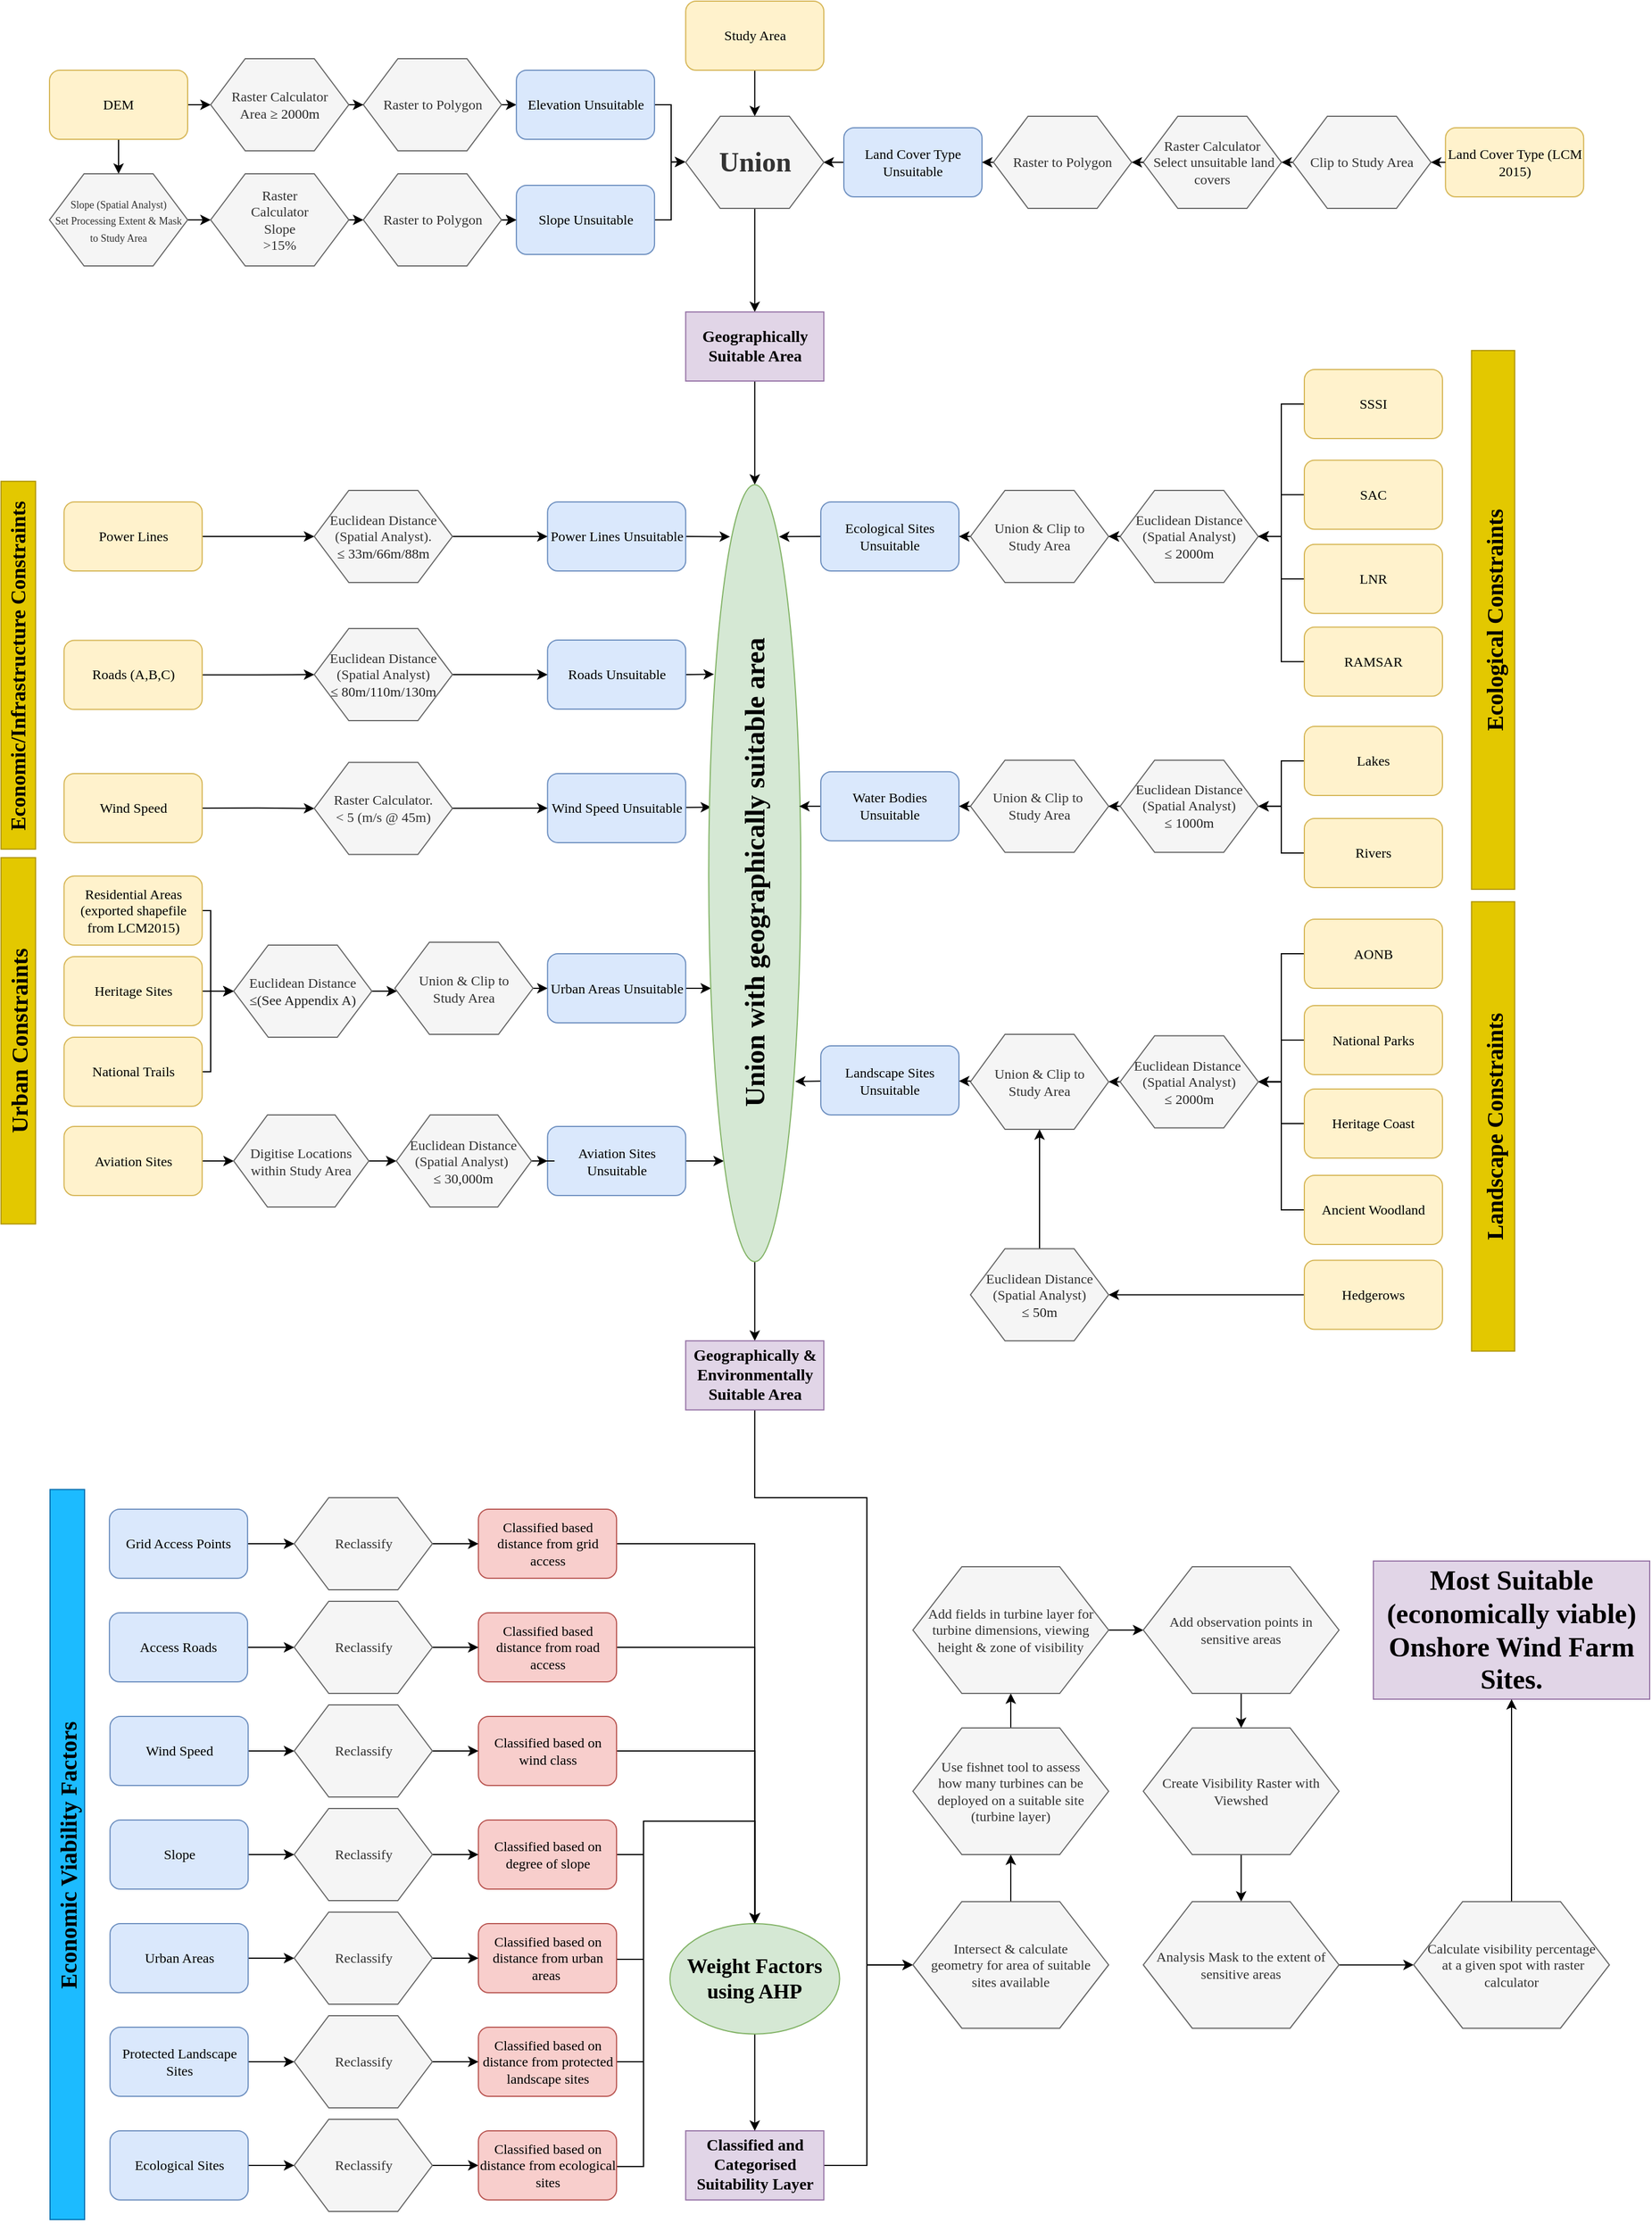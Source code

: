 <mxfile version="12.5.1" type="github">
  <diagram id="C5RBs43oDa-KdzZeNtuy" name="Page-1">
    <mxGraphModel dx="2044" dy="952" grid="1" gridSize="10" guides="1" tooltips="1" connect="1" arrows="1" fold="1" page="1" pageScale="1" pageWidth="1654" pageHeight="2336" math="1" shadow="0">
      <root>
        <mxCell id="WIyWlLk6GJQsqaUBKTNV-0"/>
        <mxCell id="WIyWlLk6GJQsqaUBKTNV-1" parent="WIyWlLk6GJQsqaUBKTNV-0"/>
        <mxCell id="U9G6t_5P7GZVKfGeQdNS-464" value="" style="edgeStyle=none;rounded=0;orthogonalLoop=1;jettySize=auto;html=1;entryX=0;entryY=0.5;entryDx=0;entryDy=0;" parent="WIyWlLk6GJQsqaUBKTNV-1" source="U9G6t_5P7GZVKfGeQdNS-0" target="U9G6t_5P7GZVKfGeQdNS-74" edge="1">
          <mxGeometry relative="1" as="geometry">
            <mxPoint x="342.63" y="525" as="targetPoint"/>
          </mxGeometry>
        </mxCell>
        <mxCell id="U9G6t_5P7GZVKfGeQdNS-0" value="&lt;font face=&quot;Times New Roman&quot;&gt;Power Lines&lt;/font&gt;" style="rounded=1;whiteSpace=wrap;html=1;fillColor=#fff2cc;strokeColor=#d6b656;" parent="WIyWlLk6GJQsqaUBKTNV-1" vertex="1">
          <mxGeometry x="142.63" y="495" width="120" height="60" as="geometry"/>
        </mxCell>
        <mxCell id="U9G6t_5P7GZVKfGeQdNS-186" style="edgeStyle=orthogonalEdgeStyle;rounded=0;orthogonalLoop=1;jettySize=auto;html=1;exitX=1;exitY=0.5;exitDx=0;exitDy=0;entryX=0;entryY=0.5;entryDx=0;entryDy=0;" parent="WIyWlLk6GJQsqaUBKTNV-1" source="U9G6t_5P7GZVKfGeQdNS-1" target="U9G6t_5P7GZVKfGeQdNS-78" edge="1">
          <mxGeometry relative="1" as="geometry"/>
        </mxCell>
        <mxCell id="U9G6t_5P7GZVKfGeQdNS-1" value="&lt;font face=&quot;Times New Roman&quot;&gt;Roads (A,B,C)&lt;/font&gt;" style="rounded=1;whiteSpace=wrap;html=1;fillColor=#fff2cc;strokeColor=#d6b656;" parent="WIyWlLk6GJQsqaUBKTNV-1" vertex="1">
          <mxGeometry x="142.63" y="615.31" width="120" height="60" as="geometry"/>
        </mxCell>
        <mxCell id="U9G6t_5P7GZVKfGeQdNS-388" style="edgeStyle=orthogonalEdgeStyle;rounded=0;orthogonalLoop=1;jettySize=auto;html=1;exitX=1;exitY=0.5;exitDx=0;exitDy=0;entryX=0.352;entryY=0.024;entryDx=0;entryDy=0;entryPerimeter=0;" parent="WIyWlLk6GJQsqaUBKTNV-1" source="U9G6t_5P7GZVKfGeQdNS-2" target="U9G6t_5P7GZVKfGeQdNS-86" edge="1">
          <mxGeometry relative="1" as="geometry"/>
        </mxCell>
        <mxCell id="U9G6t_5P7GZVKfGeQdNS-2" value="&lt;font face=&quot;Times New Roman&quot;&gt;Urban Areas Unsuitable&lt;/font&gt;" style="rounded=1;whiteSpace=wrap;html=1;fillColor=#dae8fc;strokeColor=#6c8ebf;" parent="WIyWlLk6GJQsqaUBKTNV-1" vertex="1">
          <mxGeometry x="562.63" y="887.5" width="120" height="60" as="geometry"/>
        </mxCell>
        <mxCell id="U9G6t_5P7GZVKfGeQdNS-188" style="edgeStyle=orthogonalEdgeStyle;rounded=0;orthogonalLoop=1;jettySize=auto;html=1;exitX=1;exitY=0.5;exitDx=0;exitDy=0;entryX=0;entryY=0.5;entryDx=0;entryDy=0;" parent="WIyWlLk6GJQsqaUBKTNV-1" source="U9G6t_5P7GZVKfGeQdNS-3" target="U9G6t_5P7GZVKfGeQdNS-75" edge="1">
          <mxGeometry relative="1" as="geometry">
            <Array as="points">
              <mxPoint x="311" y="761"/>
            </Array>
          </mxGeometry>
        </mxCell>
        <mxCell id="U9G6t_5P7GZVKfGeQdNS-3" value="&lt;font face=&quot;Times New Roman&quot;&gt;Wind Speed&lt;/font&gt;" style="rounded=1;whiteSpace=wrap;html=1;fillColor=#fff2cc;strokeColor=#d6b656;" parent="WIyWlLk6GJQsqaUBKTNV-1" vertex="1">
          <mxGeometry x="142.63" y="730.94" width="120" height="60" as="geometry"/>
        </mxCell>
        <mxCell id="U9G6t_5P7GZVKfGeQdNS-367" style="edgeStyle=orthogonalEdgeStyle;rounded=0;orthogonalLoop=1;jettySize=auto;html=1;exitX=1;exitY=0.5;exitDx=0;exitDy=0;entryX=0;entryY=0.5;entryDx=0;entryDy=0;" parent="WIyWlLk6GJQsqaUBKTNV-1" source="U9G6t_5P7GZVKfGeQdNS-4" target="U9G6t_5P7GZVKfGeQdNS-80" edge="1">
          <mxGeometry relative="1" as="geometry">
            <Array as="points">
              <mxPoint x="270" y="850"/>
              <mxPoint x="270" y="920"/>
            </Array>
          </mxGeometry>
        </mxCell>
        <mxCell id="U9G6t_5P7GZVKfGeQdNS-4" value="&lt;font face=&quot;Times New Roman&quot;&gt;Residential Areas&lt;br&gt;(exported shapefile from LCM2015)&lt;br&gt;&lt;/font&gt;" style="rounded=1;whiteSpace=wrap;html=1;fillColor=#fff2cc;strokeColor=#d6b656;" parent="WIyWlLk6GJQsqaUBKTNV-1" vertex="1">
          <mxGeometry x="142.63" y="820" width="120" height="60" as="geometry"/>
        </mxCell>
        <mxCell id="U9G6t_5P7GZVKfGeQdNS-7" value="&lt;font face=&quot;Times New Roman&quot; style=&quot;font-size: 20px&quot;&gt;&lt;b&gt;Urban Constraints&lt;/b&gt;&lt;/font&gt;" style="rounded=0;whiteSpace=wrap;html=1;rotation=-90;textDirection=rtl;verticalAlign=middle;horizontal=1;labelBackgroundColor=none;fillColor=#e3c800;strokeColor=#B09500;fontColor=#000000;" parent="WIyWlLk6GJQsqaUBKTNV-1" vertex="1">
          <mxGeometry x="-56.19" y="948.13" width="318.16" height="30" as="geometry"/>
        </mxCell>
        <mxCell id="U9G6t_5P7GZVKfGeQdNS-9" value="&lt;p&gt;&lt;font face=&quot;Times New Roman&quot; style=&quot;font-size: 20px&quot;&gt;&lt;b&gt;Landscape Constraints&lt;/b&gt;&lt;/font&gt;&lt;/p&gt;" style="rounded=0;whiteSpace=wrap;html=1;rotation=-90;horizontal=1;fillColor=#e3c800;strokeColor=#B09500;fontColor=#000000;labelBackgroundColor=none;" parent="WIyWlLk6GJQsqaUBKTNV-1" vertex="1">
          <mxGeometry x="1188.82" y="1018.75" width="390.35" height="37.5" as="geometry"/>
        </mxCell>
        <mxCell id="U9G6t_5P7GZVKfGeQdNS-10" value="&lt;font face=&quot;Times New Roman&quot; style=&quot;font-size: 20px&quot;&gt;&lt;b&gt;Ecological Constraints&lt;/b&gt;&lt;/font&gt;" style="rounded=0;whiteSpace=wrap;html=1;rotation=-90;horizontal=1;spacing=2;textDirection=ltr;verticalAlign=middle;fillColor=#e3c800;strokeColor=#B09500;fontColor=#000000;labelBackgroundColor=none;" parent="WIyWlLk6GJQsqaUBKTNV-1" vertex="1">
          <mxGeometry x="1150" y="578.75" width="467.99" height="37.5" as="geometry"/>
        </mxCell>
        <mxCell id="U9G6t_5P7GZVKfGeQdNS-14" value="&lt;font face=&quot;Times New Roman&quot; style=&quot;font-size: 18px&quot;&gt;&lt;b&gt;Economic/Infrastructure Constraints&lt;/b&gt;&lt;/font&gt;" style="rounded=0;whiteSpace=wrap;html=1;rotation=-90;textDirection=rtl;verticalAlign=middle;horizontal=1;labelBackgroundColor=none;fillColor=#e3c800;strokeColor=#B09500;fontColor=#000000;" parent="WIyWlLk6GJQsqaUBKTNV-1" vertex="1">
          <mxGeometry x="-56.85" y="621.88" width="319.48" height="30" as="geometry"/>
        </mxCell>
        <mxCell id="U9G6t_5P7GZVKfGeQdNS-380" value="" style="edgeStyle=orthogonalEdgeStyle;rounded=0;orthogonalLoop=1;jettySize=auto;html=1;" parent="WIyWlLk6GJQsqaUBKTNV-1" source="U9G6t_5P7GZVKfGeQdNS-15" target="U9G6t_5P7GZVKfGeQdNS-81" edge="1">
          <mxGeometry relative="1" as="geometry"/>
        </mxCell>
        <mxCell id="U9G6t_5P7GZVKfGeQdNS-15" value="&lt;font face=&quot;Times New Roman&quot;&gt;Aviation Sites&lt;/font&gt;" style="rounded=1;whiteSpace=wrap;html=1;fillColor=#fff2cc;strokeColor=#d6b656;" parent="WIyWlLk6GJQsqaUBKTNV-1" vertex="1">
          <mxGeometry x="142.63" y="1037.5" width="120" height="60" as="geometry"/>
        </mxCell>
        <mxCell id="U9G6t_5P7GZVKfGeQdNS-370" style="edgeStyle=orthogonalEdgeStyle;rounded=0;orthogonalLoop=1;jettySize=auto;html=1;exitX=1;exitY=0.5;exitDx=0;exitDy=0;entryX=0;entryY=0.5;entryDx=0;entryDy=0;" parent="WIyWlLk6GJQsqaUBKTNV-1" source="U9G6t_5P7GZVKfGeQdNS-16" target="U9G6t_5P7GZVKfGeQdNS-80" edge="1">
          <mxGeometry relative="1" as="geometry"/>
        </mxCell>
        <mxCell id="U9G6t_5P7GZVKfGeQdNS-16" value="&lt;font face=&quot;Times New Roman&quot;&gt;Heritage Sites&lt;/font&gt;" style="rounded=1;whiteSpace=wrap;html=1;spacing=1;fillColor=#fff2cc;strokeColor=#d6b656;" parent="WIyWlLk6GJQsqaUBKTNV-1" vertex="1">
          <mxGeometry x="142.63" y="890" width="120" height="60" as="geometry"/>
        </mxCell>
        <mxCell id="U9G6t_5P7GZVKfGeQdNS-461" value="" style="edgeStyle=none;rounded=0;orthogonalLoop=1;jettySize=auto;html=1;entryX=0.585;entryY=0.025;entryDx=0;entryDy=0;entryPerimeter=0;" parent="WIyWlLk6GJQsqaUBKTNV-1" source="U9G6t_5P7GZVKfGeQdNS-18" target="U9G6t_5P7GZVKfGeQdNS-86" edge="1">
          <mxGeometry relative="1" as="geometry">
            <mxPoint x="722.63" y="760.94" as="targetPoint"/>
          </mxGeometry>
        </mxCell>
        <mxCell id="U9G6t_5P7GZVKfGeQdNS-18" value="&lt;font face=&quot;Times New Roman&quot;&gt;Wind Speed Unsuitable&lt;/font&gt;" style="rounded=1;whiteSpace=wrap;html=1;fillColor=#dae8fc;strokeColor=#6c8ebf;" parent="WIyWlLk6GJQsqaUBKTNV-1" vertex="1">
          <mxGeometry x="562.63" y="730.94" width="120" height="60" as="geometry"/>
        </mxCell>
        <mxCell id="U9G6t_5P7GZVKfGeQdNS-335" style="edgeStyle=none;rounded=0;orthogonalLoop=1;jettySize=auto;html=1;exitX=1;exitY=0.5;exitDx=0;exitDy=0;entryX=0.756;entryY=0.057;entryDx=0;entryDy=0;entryPerimeter=0;" parent="WIyWlLk6GJQsqaUBKTNV-1" source="U9G6t_5P7GZVKfGeQdNS-19" target="U9G6t_5P7GZVKfGeQdNS-86" edge="1">
          <mxGeometry relative="1" as="geometry"/>
        </mxCell>
        <mxCell id="U9G6t_5P7GZVKfGeQdNS-19" value="&lt;font face=&quot;Times New Roman&quot;&gt;Roads Unsuitable&lt;/font&gt;" style="rounded=1;whiteSpace=wrap;html=1;fillColor=#dae8fc;strokeColor=#6c8ebf;" parent="WIyWlLk6GJQsqaUBKTNV-1" vertex="1">
          <mxGeometry x="562.63" y="615" width="120" height="60" as="geometry"/>
        </mxCell>
        <mxCell id="U9G6t_5P7GZVKfGeQdNS-264" style="edgeStyle=none;rounded=0;orthogonalLoop=1;jettySize=auto;html=1;exitX=1;exitY=0.5;exitDx=0;exitDy=0;entryX=0.933;entryY=0.231;entryDx=0;entryDy=0;entryPerimeter=0;" parent="WIyWlLk6GJQsqaUBKTNV-1" source="U9G6t_5P7GZVKfGeQdNS-20" target="U9G6t_5P7GZVKfGeQdNS-86" edge="1">
          <mxGeometry relative="1" as="geometry">
            <mxPoint x="710" y="525" as="targetPoint"/>
          </mxGeometry>
        </mxCell>
        <mxCell id="U9G6t_5P7GZVKfGeQdNS-20" value="&lt;font face=&quot;Times New Roman&quot;&gt;Power Lines Unsuitable&lt;/font&gt;" style="rounded=1;whiteSpace=wrap;html=1;fillColor=#dae8fc;strokeColor=#6c8ebf;" parent="WIyWlLk6GJQsqaUBKTNV-1" vertex="1">
          <mxGeometry x="562.63" y="495" width="120" height="60" as="geometry"/>
        </mxCell>
        <mxCell id="U9G6t_5P7GZVKfGeQdNS-286" value="" style="edgeStyle=none;rounded=0;orthogonalLoop=1;jettySize=auto;html=1;" parent="WIyWlLk6GJQsqaUBKTNV-1" source="U9G6t_5P7GZVKfGeQdNS-21" edge="1">
          <mxGeometry relative="1" as="geometry">
            <mxPoint x="742.63" y="160.0" as="targetPoint"/>
          </mxGeometry>
        </mxCell>
        <mxCell id="U9G6t_5P7GZVKfGeQdNS-21" value="&lt;font face=&quot;Times New Roman&quot;&gt;Study Area&lt;/font&gt;" style="rounded=1;whiteSpace=wrap;html=1;fillColor=#fff2cc;strokeColor=#d6b656;" parent="WIyWlLk6GJQsqaUBKTNV-1" vertex="1">
          <mxGeometry x="682.63" y="60" width="120" height="60" as="geometry"/>
        </mxCell>
        <mxCell id="U9G6t_5P7GZVKfGeQdNS-72" style="edgeStyle=orthogonalEdgeStyle;rounded=0;orthogonalLoop=1;jettySize=auto;html=1;exitX=0;exitY=0.5;exitDx=0;exitDy=0;entryX=1;entryY=0.5;entryDx=0;entryDy=0;" parent="WIyWlLk6GJQsqaUBKTNV-1" source="U9G6t_5P7GZVKfGeQdNS-391" target="U9G6t_5P7GZVKfGeQdNS-69" edge="1">
          <mxGeometry relative="1" as="geometry"/>
        </mxCell>
        <mxCell id="U9G6t_5P7GZVKfGeQdNS-22" value="&lt;font face=&quot;Times New Roman&quot;&gt;Land Cover Type (LCM 2015)&lt;/font&gt;" style="rounded=1;whiteSpace=wrap;html=1;fillColor=#fff2cc;strokeColor=#d6b656;" parent="WIyWlLk6GJQsqaUBKTNV-1" vertex="1">
          <mxGeometry x="1342.63" y="170" width="120" height="60" as="geometry"/>
        </mxCell>
        <mxCell id="U9G6t_5P7GZVKfGeQdNS-401" style="edgeStyle=orthogonalEdgeStyle;rounded=0;orthogonalLoop=1;jettySize=auto;html=1;exitX=0.5;exitY=1;exitDx=0;exitDy=0;entryX=0.5;entryY=0;entryDx=0;entryDy=0;" parent="WIyWlLk6GJQsqaUBKTNV-1" source="U9G6t_5P7GZVKfGeQdNS-23" target="U9G6t_5P7GZVKfGeQdNS-46" edge="1">
          <mxGeometry relative="1" as="geometry"/>
        </mxCell>
        <mxCell id="U9G6t_5P7GZVKfGeQdNS-402" style="edgeStyle=orthogonalEdgeStyle;rounded=0;orthogonalLoop=1;jettySize=auto;html=1;exitX=1;exitY=0.5;exitDx=0;exitDy=0;entryX=0;entryY=0.5;entryDx=0;entryDy=0;" parent="WIyWlLk6GJQsqaUBKTNV-1" source="U9G6t_5P7GZVKfGeQdNS-23" target="U9G6t_5P7GZVKfGeQdNS-47" edge="1">
          <mxGeometry relative="1" as="geometry"/>
        </mxCell>
        <mxCell id="U9G6t_5P7GZVKfGeQdNS-23" value="&lt;font face=&quot;Times New Roman&quot;&gt;DEM&lt;/font&gt;" style="rounded=1;whiteSpace=wrap;html=1;fillColor=#fff2cc;strokeColor=#d6b656;" parent="WIyWlLk6GJQsqaUBKTNV-1" vertex="1">
          <mxGeometry x="130.0" y="120" width="120" height="60" as="geometry"/>
        </mxCell>
        <mxCell id="U9G6t_5P7GZVKfGeQdNS-310" style="edgeStyle=orthogonalEdgeStyle;rounded=0;orthogonalLoop=1;jettySize=auto;html=1;entryX=1;entryY=0.5;entryDx=0;entryDy=0;" parent="WIyWlLk6GJQsqaUBKTNV-1" source="U9G6t_5P7GZVKfGeQdNS-32" target="U9G6t_5P7GZVKfGeQdNS-128" edge="1">
          <mxGeometry relative="1" as="geometry">
            <mxPoint x="1201.739" y="998.571" as="targetPoint"/>
          </mxGeometry>
        </mxCell>
        <mxCell id="U9G6t_5P7GZVKfGeQdNS-32" value="&lt;font face=&quot;Times New Roman&quot;&gt;Ancient Woodland&lt;/font&gt;" style="rounded=1;whiteSpace=wrap;html=1;fillColor=#fff2cc;strokeColor=#d6b656;" parent="WIyWlLk6GJQsqaUBKTNV-1" vertex="1">
          <mxGeometry x="1220.0" y="1080" width="120" height="60" as="geometry"/>
        </mxCell>
        <mxCell id="U9G6t_5P7GZVKfGeQdNS-309" style="edgeStyle=orthogonalEdgeStyle;rounded=0;orthogonalLoop=1;jettySize=auto;html=1;entryX=1;entryY=0.5;entryDx=0;entryDy=0;" parent="WIyWlLk6GJQsqaUBKTNV-1" source="U9G6t_5P7GZVKfGeQdNS-34" target="U9G6t_5P7GZVKfGeQdNS-129" edge="1">
          <mxGeometry relative="1" as="geometry"/>
        </mxCell>
        <mxCell id="U9G6t_5P7GZVKfGeQdNS-34" value="&lt;font face=&quot;Times New Roman&quot;&gt;Hedgerows&lt;/font&gt;" style="rounded=1;whiteSpace=wrap;html=1;fillColor=#fff2cc;strokeColor=#d6b656;" parent="WIyWlLk6GJQsqaUBKTNV-1" vertex="1">
          <mxGeometry x="1220.0" y="1153.75" width="120" height="60" as="geometry"/>
        </mxCell>
        <mxCell id="ZVy_70IbFK7dX3DaikD2-7" style="edgeStyle=orthogonalEdgeStyle;rounded=0;orthogonalLoop=1;jettySize=auto;html=1;exitX=0;exitY=0.5;exitDx=0;exitDy=0;entryX=1;entryY=0.5;entryDx=0;entryDy=0;" edge="1" parent="WIyWlLk6GJQsqaUBKTNV-1" source="U9G6t_5P7GZVKfGeQdNS-35" target="U9G6t_5P7GZVKfGeQdNS-128">
          <mxGeometry relative="1" as="geometry"/>
        </mxCell>
        <mxCell id="U9G6t_5P7GZVKfGeQdNS-35" value="&lt;font face=&quot;Times New Roman&quot;&gt;Heritage Coast&lt;/font&gt;" style="rounded=1;whiteSpace=wrap;html=1;fillColor=#fff2cc;strokeColor=#d6b656;" parent="WIyWlLk6GJQsqaUBKTNV-1" vertex="1">
          <mxGeometry x="1220.0" y="1005" width="120" height="60" as="geometry"/>
        </mxCell>
        <mxCell id="ZVy_70IbFK7dX3DaikD2-6" style="edgeStyle=orthogonalEdgeStyle;rounded=0;orthogonalLoop=1;jettySize=auto;html=1;exitX=0;exitY=0.5;exitDx=0;exitDy=0;entryX=1;entryY=0.5;entryDx=0;entryDy=0;" edge="1" parent="WIyWlLk6GJQsqaUBKTNV-1" source="U9G6t_5P7GZVKfGeQdNS-36" target="U9G6t_5P7GZVKfGeQdNS-128">
          <mxGeometry relative="1" as="geometry"/>
        </mxCell>
        <mxCell id="U9G6t_5P7GZVKfGeQdNS-36" value="&lt;font face=&quot;Times New Roman&quot;&gt;National Parks&lt;/font&gt;" style="rounded=1;whiteSpace=wrap;html=1;fillColor=#fff2cc;strokeColor=#d6b656;" parent="WIyWlLk6GJQsqaUBKTNV-1" vertex="1">
          <mxGeometry x="1220.0" y="932.5" width="120" height="60" as="geometry"/>
        </mxCell>
        <mxCell id="ZVy_70IbFK7dX3DaikD2-5" style="edgeStyle=orthogonalEdgeStyle;rounded=0;orthogonalLoop=1;jettySize=auto;html=1;exitX=0;exitY=0.5;exitDx=0;exitDy=0;entryX=1;entryY=0.5;entryDx=0;entryDy=0;" edge="1" parent="WIyWlLk6GJQsqaUBKTNV-1" source="U9G6t_5P7GZVKfGeQdNS-37" target="U9G6t_5P7GZVKfGeQdNS-128">
          <mxGeometry relative="1" as="geometry"/>
        </mxCell>
        <mxCell id="U9G6t_5P7GZVKfGeQdNS-37" value="&lt;font face=&quot;Times New Roman&quot;&gt;AONB&lt;/font&gt;" style="rounded=1;whiteSpace=wrap;html=1;fillColor=#fff2cc;strokeColor=#d6b656;" parent="WIyWlLk6GJQsqaUBKTNV-1" vertex="1">
          <mxGeometry x="1220.0" y="857.5" width="120" height="60" as="geometry"/>
        </mxCell>
        <mxCell id="U9G6t_5P7GZVKfGeQdNS-403" style="edgeStyle=orthogonalEdgeStyle;rounded=0;orthogonalLoop=1;jettySize=auto;html=1;exitX=1;exitY=0.5;exitDx=0;exitDy=0;entryX=0;entryY=0.5;entryDx=0;entryDy=0;" parent="WIyWlLk6GJQsqaUBKTNV-1" source="U9G6t_5P7GZVKfGeQdNS-46" target="U9G6t_5P7GZVKfGeQdNS-332" edge="1">
          <mxGeometry relative="1" as="geometry"/>
        </mxCell>
        <mxCell id="U9G6t_5P7GZVKfGeQdNS-46" value="&lt;p&gt;&lt;font face=&quot;Times New Roman&quot; style=&quot;font-size: 9px&quot;&gt;Slope (Spatial Analyst) Set&amp;nbsp;&lt;/font&gt;&lt;span style=&quot;font-size: 9px ; font-family: &amp;#34;times new roman&amp;#34;&quot;&gt;Processing Extent &amp;amp; Mask to Study Area&lt;/span&gt;&lt;/p&gt;" style="shape=hexagon;perimeter=hexagonPerimeter2;whiteSpace=wrap;html=1;labelBackgroundColor=none;align=center;fillColor=#f5f5f5;strokeColor=#666666;fontColor=#333333;" parent="WIyWlLk6GJQsqaUBKTNV-1" vertex="1">
          <mxGeometry x="130" y="210" width="120" height="80" as="geometry"/>
        </mxCell>
        <mxCell id="U9G6t_5P7GZVKfGeQdNS-54" style="edgeStyle=orthogonalEdgeStyle;rounded=0;orthogonalLoop=1;jettySize=auto;html=1;exitX=1;exitY=0.5;exitDx=0;exitDy=0;entryX=0;entryY=0.5;entryDx=0;entryDy=0;" parent="WIyWlLk6GJQsqaUBKTNV-1" source="U9G6t_5P7GZVKfGeQdNS-47" target="U9G6t_5P7GZVKfGeQdNS-52" edge="1">
          <mxGeometry relative="1" as="geometry"/>
        </mxCell>
        <mxCell id="U9G6t_5P7GZVKfGeQdNS-405" style="edgeStyle=orthogonalEdgeStyle;rounded=0;orthogonalLoop=1;jettySize=auto;html=1;exitX=1;exitY=0.5;exitDx=0;exitDy=0;entryX=0;entryY=0.5;entryDx=0;entryDy=0;" parent="WIyWlLk6GJQsqaUBKTNV-1" source="U9G6t_5P7GZVKfGeQdNS-47" target="U9G6t_5P7GZVKfGeQdNS-400" edge="1">
          <mxGeometry relative="1" as="geometry"/>
        </mxCell>
        <mxCell id="U9G6t_5P7GZVKfGeQdNS-47" value="&lt;font style=&quot;font-size: 12px ; background-color: rgb(245 , 245 , 245)&quot; face=&quot;Times New Roman&quot;&gt;Raster Calculator Area&amp;nbsp;&lt;span style=&quot;color: rgb(34 , 34 , 34) ; text-align: left&quot;&gt;≥ 2000m&lt;/span&gt;&lt;/font&gt;" style="shape=hexagon;perimeter=hexagonPerimeter2;whiteSpace=wrap;html=1;labelBackgroundColor=none;fillColor=#f5f5f5;strokeColor=#666666;fontColor=#333333;" parent="WIyWlLk6GJQsqaUBKTNV-1" vertex="1">
          <mxGeometry x="270" y="110" width="120" height="80" as="geometry"/>
        </mxCell>
        <mxCell id="U9G6t_5P7GZVKfGeQdNS-57" style="edgeStyle=orthogonalEdgeStyle;rounded=0;orthogonalLoop=1;jettySize=auto;html=1;exitX=1;exitY=0.5;exitDx=0;exitDy=0;entryX=0;entryY=0.5;entryDx=0;entryDy=0;" parent="WIyWlLk6GJQsqaUBKTNV-1" source="U9G6t_5P7GZVKfGeQdNS-52" edge="1">
          <mxGeometry relative="1" as="geometry">
            <mxPoint x="682.333" y="199.667" as="targetPoint"/>
            <Array as="points">
              <mxPoint x="670" y="150"/>
              <mxPoint x="670" y="200"/>
            </Array>
          </mxGeometry>
        </mxCell>
        <mxCell id="U9G6t_5P7GZVKfGeQdNS-52" value="&lt;font face=&quot;Times New Roman&quot;&gt;Elevation Unsuitable&lt;/font&gt;" style="rounded=1;whiteSpace=wrap;html=1;labelBackgroundColor=none;fillColor=#dae8fc;strokeColor=#6c8ebf;" parent="WIyWlLk6GJQsqaUBKTNV-1" vertex="1">
          <mxGeometry x="535.55" y="120" width="120" height="60" as="geometry"/>
        </mxCell>
        <mxCell id="U9G6t_5P7GZVKfGeQdNS-59" style="edgeStyle=orthogonalEdgeStyle;rounded=0;orthogonalLoop=1;jettySize=auto;html=1;exitX=1;exitY=0.5;exitDx=0;exitDy=0;entryX=0;entryY=0.5;entryDx=0;entryDy=0;" parent="WIyWlLk6GJQsqaUBKTNV-1" source="U9G6t_5P7GZVKfGeQdNS-53" edge="1">
          <mxGeometry relative="1" as="geometry">
            <mxPoint x="682.333" y="199.667" as="targetPoint"/>
            <Array as="points">
              <mxPoint x="670" y="250"/>
              <mxPoint x="670" y="200"/>
            </Array>
          </mxGeometry>
        </mxCell>
        <mxCell id="U9G6t_5P7GZVKfGeQdNS-53" value="&lt;font face=&quot;Times New Roman&quot;&gt;Slope Unsuitable&lt;/font&gt;" style="rounded=1;whiteSpace=wrap;html=1;labelBackgroundColor=none;fillColor=#dae8fc;strokeColor=#6c8ebf;" parent="WIyWlLk6GJQsqaUBKTNV-1" vertex="1">
          <mxGeometry x="535.55" y="220" width="120" height="60" as="geometry"/>
        </mxCell>
        <mxCell id="U9G6t_5P7GZVKfGeQdNS-287" value="" style="edgeStyle=none;rounded=0;orthogonalLoop=1;jettySize=auto;html=1;" parent="WIyWlLk6GJQsqaUBKTNV-1" target="U9G6t_5P7GZVKfGeQdNS-73" edge="1">
          <mxGeometry relative="1" as="geometry">
            <mxPoint x="742.63" y="240.0" as="sourcePoint"/>
          </mxGeometry>
        </mxCell>
        <mxCell id="U9G6t_5P7GZVKfGeQdNS-68" style="edgeStyle=orthogonalEdgeStyle;rounded=0;orthogonalLoop=1;jettySize=auto;html=1;exitX=0;exitY=0.5;exitDx=0;exitDy=0;entryX=1;entryY=0.5;entryDx=0;entryDy=0;" parent="WIyWlLk6GJQsqaUBKTNV-1" source="U9G6t_5P7GZVKfGeQdNS-67" edge="1">
          <mxGeometry relative="1" as="geometry">
            <mxPoint x="802.333" y="199.667" as="targetPoint"/>
          </mxGeometry>
        </mxCell>
        <mxCell id="U9G6t_5P7GZVKfGeQdNS-67" value="&lt;font face=&quot;Times New Roman&quot;&gt;Land Cover Type Unsuitable&lt;/font&gt;" style="rounded=1;whiteSpace=wrap;html=1;labelBackgroundColor=none;fillColor=#dae8fc;strokeColor=#6c8ebf;" parent="WIyWlLk6GJQsqaUBKTNV-1" vertex="1">
          <mxGeometry x="820" y="170" width="120" height="60" as="geometry"/>
        </mxCell>
        <mxCell id="U9G6t_5P7GZVKfGeQdNS-70" style="edgeStyle=orthogonalEdgeStyle;rounded=0;orthogonalLoop=1;jettySize=auto;html=1;exitX=0;exitY=0.5;exitDx=0;exitDy=0;entryX=1;entryY=0.5;entryDx=0;entryDy=0;" parent="WIyWlLk6GJQsqaUBKTNV-1" source="U9G6t_5P7GZVKfGeQdNS-395" target="U9G6t_5P7GZVKfGeQdNS-67" edge="1">
          <mxGeometry relative="1" as="geometry"/>
        </mxCell>
        <mxCell id="U9G6t_5P7GZVKfGeQdNS-69" value="&lt;font face=&quot;Times New Roman&quot;&gt;Raster Calculator&lt;br&gt;&amp;nbsp;Select unsuitable land covers&lt;/font&gt;" style="shape=hexagon;perimeter=hexagonPerimeter2;whiteSpace=wrap;html=1;labelBackgroundColor=none;fillColor=#f5f5f5;strokeColor=#666666;fontColor=#333333;" parent="WIyWlLk6GJQsqaUBKTNV-1" vertex="1">
          <mxGeometry x="1080.13" y="160" width="120" height="80" as="geometry"/>
        </mxCell>
        <mxCell id="U9G6t_5P7GZVKfGeQdNS-289" value="" style="edgeStyle=none;rounded=0;orthogonalLoop=1;jettySize=auto;html=1;entryX=1;entryY=0.5;entryDx=0;entryDy=0;" parent="WIyWlLk6GJQsqaUBKTNV-1" source="U9G6t_5P7GZVKfGeQdNS-73" target="U9G6t_5P7GZVKfGeQdNS-86" edge="1">
          <mxGeometry relative="1" as="geometry">
            <mxPoint x="743" y="470" as="targetPoint"/>
          </mxGeometry>
        </mxCell>
        <mxCell id="U9G6t_5P7GZVKfGeQdNS-73" value="&lt;font face=&quot;Times New Roman&quot; style=&quot;font-size: 14px&quot;&gt;Geographically Suitable Area&lt;/font&gt;" style="rounded=0;whiteSpace=wrap;html=1;labelBackgroundColor=none;fillColor=#e1d5e7;strokeColor=#9673a6;fontStyle=1" parent="WIyWlLk6GJQsqaUBKTNV-1" vertex="1">
          <mxGeometry x="682.63" y="330" width="120" height="60" as="geometry"/>
        </mxCell>
        <mxCell id="U9G6t_5P7GZVKfGeQdNS-462" value="" style="edgeStyle=none;rounded=0;orthogonalLoop=1;jettySize=auto;html=1;" parent="WIyWlLk6GJQsqaUBKTNV-1" source="U9G6t_5P7GZVKfGeQdNS-74" target="U9G6t_5P7GZVKfGeQdNS-20" edge="1">
          <mxGeometry relative="1" as="geometry"/>
        </mxCell>
        <mxCell id="U9G6t_5P7GZVKfGeQdNS-74" value="&lt;font face=&quot;Times New Roman&quot;&gt;&lt;br&gt;Euclidean Distance (Spatial Analyst).&lt;br&gt;&lt;/font&gt;&lt;font style=&quot;font-size: 12px ; background-color: rgb(245 , 245 , 245)&quot; face=&quot;Times New Roman&quot;&gt;&lt;span style=&quot;color: rgb(34 , 34 , 34) ; text-align: left&quot;&gt;≤&lt;/span&gt;&lt;font&gt;&lt;span style=&quot;color: rgb(34 , 34 , 34) ; text-align: left&quot;&gt;&amp;nbsp;33m/66m/88m&lt;/span&gt;&lt;br&gt;&lt;/font&gt;&lt;/font&gt;&lt;span style=&quot;color: rgba(0 , 0 , 0 , 0) ; font-family: monospace ; font-size: 0px ; white-space: nowrap&quot;&gt;%3CmxGraphModel%3E%3Croot%3E%3CmxCell%20id%3D%220%22%2F%3E%3CmxCell%20id%3D%221%22%20parent%3D%220%22%2F%3E%3CmxCell%20id%3D%222%22%20value%3D%22%26lt%3Bblockquote%26gt%3B%26lt%3Bfont%20face%3D%26quot%3BTimes%20New%20Roman%26quot%3B%26gt%3BSlope%20(Spatial%20Analyst)%20%26amp%3Bgt%3B15%25%26lt%3B%2Ffont%26gt%3B%26lt%3B%2Fblockquote%26gt%3B%22%20style%3D%22shape%3Dhexagon%3Bperimeter%3DhexagonPerimeter2%3BwhiteSpace%3Dwrap%3Bhtml%3D1%3BlabelBackgroundColor%3Dnone%3Balign%3Dcenter%3B%22%20vertex%3D%221%22%20parent%3D%221%22%3E%3CmxGeometry%20x%3D%22362.63%22%20y%3D%22210%22%20width%3D%22120%22%20height%3D%2280%22%20as%3D%22geometry%22%2F%3E%3C%2FmxCell%3E%3C%2Froot%3E%3C%2FmxGraphModel%3E&lt;/span&gt;&lt;font face=&quot;Times New Roman&quot;&gt;&amp;nbsp;&lt;/font&gt;&lt;span style=&quot;color: rgba(0 , 0 , 0 , 0) ; font-family: monospace ; font-size: 0px ; white-space: nowrap&quot;&gt;%3CmxGraphModel%3E%3Croot%3E%3CmxCell%20id%3D%220%22%2F%3E%3CmxCell%20id%3D%221%22%20parent%3D%220%22%2F%3E%3CmxCell%20id%3D%222%22%20value%3D%22%26lt%3Bblockquote%26gt%3B%26lt%3Bfont%20face%3D%26quot%3BTimes%20New%20Roman%26quot%3B%26gt%3BSlope%20(Spatial%20Analyst)%20%26amp%3Bgt%3B15%25%26lt%3B%2Ffont%26gt%3B%26lt%3B%2Fblockquote%26gt%3B%22%20style%3D%22shape%3Dhexagon%3Bperimeter%3DhexagonPerimeter2%3BwhiteSpace%3Dwrap%3Bhtml%3D1%3BlabelBackgroundColor%3Dnone%3Balign%3Dcenter%3B%22%20vertex%3D%221%22%20parent%3D%221%22%3E%3CmxGeometry%20x%3D%22362.63%22%20y%3D%22210%22%20width%3D%22120%22%20height%3D%2280%22%20as%3D%22geometry%22%2F%3E%3C%2FmxCell%3E%3C%2Froot%3E%3C%2FmxGraphModel%3E&lt;/span&gt;" style="shape=hexagon;perimeter=hexagonPerimeter2;whiteSpace=wrap;html=1;labelBackgroundColor=none;fillColor=#f5f5f5;strokeColor=#666666;fontColor=#333333;" parent="WIyWlLk6GJQsqaUBKTNV-1" vertex="1">
          <mxGeometry x="360" y="485" width="120" height="80" as="geometry"/>
        </mxCell>
        <mxCell id="U9G6t_5P7GZVKfGeQdNS-457" value="" style="edgeStyle=none;rounded=0;orthogonalLoop=1;jettySize=auto;html=1;" parent="WIyWlLk6GJQsqaUBKTNV-1" source="U9G6t_5P7GZVKfGeQdNS-75" target="U9G6t_5P7GZVKfGeQdNS-18" edge="1">
          <mxGeometry relative="1" as="geometry"/>
        </mxCell>
        <mxCell id="U9G6t_5P7GZVKfGeQdNS-75" value="&lt;font face=&quot;Times New Roman&quot;&gt;Raster Calculator. &lt;br&gt;&amp;lt; 5 (m/s @ 45m)&lt;/font&gt;" style="shape=hexagon;perimeter=hexagonPerimeter2;whiteSpace=wrap;html=1;labelBackgroundColor=none;fillColor=#f5f5f5;strokeColor=#666666;fontColor=#333333;" parent="WIyWlLk6GJQsqaUBKTNV-1" vertex="1">
          <mxGeometry x="360" y="721.25" width="120" height="80" as="geometry"/>
        </mxCell>
        <mxCell id="U9G6t_5P7GZVKfGeQdNS-196" style="edgeStyle=orthogonalEdgeStyle;rounded=0;orthogonalLoop=1;jettySize=auto;html=1;exitX=1;exitY=0.5;exitDx=0;exitDy=0;entryX=0;entryY=0.5;entryDx=0;entryDy=0;" parent="WIyWlLk6GJQsqaUBKTNV-1" source="U9G6t_5P7GZVKfGeQdNS-78" target="U9G6t_5P7GZVKfGeQdNS-19" edge="1">
          <mxGeometry relative="1" as="geometry"/>
        </mxCell>
        <mxCell id="U9G6t_5P7GZVKfGeQdNS-78" value="&lt;font face=&quot;Times New Roman&quot; style=&quot;white-space: normal&quot;&gt;&lt;br&gt;&lt;br&gt;Euclidean Distance (Spatial Analyst)&lt;br&gt;&lt;/font&gt;&lt;span style=&quot;font-family: &amp;#34;times new roman&amp;#34; ; color: rgb(34 , 34 , 34) ; text-align: left&quot;&gt;≤&lt;/span&gt;&lt;font style=&quot;font-family: &amp;#34;times new roman&amp;#34;&quot;&gt;&lt;span style=&quot;color: rgb(34 , 34 , 34) ; text-align: left&quot;&gt;&amp;nbsp;80m/110m/130m&lt;/span&gt;&lt;br&gt;&lt;/font&gt;&lt;font face=&quot;Times New Roman&quot; style=&quot;white-space: normal&quot;&gt;&lt;br&gt;&lt;/font&gt;&lt;span style=&quot;color: rgba(0 , 0 , 0 , 0) ; font-family: monospace ; font-size: 0px&quot;&gt;%3CmxGraphModel%3E%3Croot%3E%3CmxCell%20id%3D%220%22%2F%3E%3CmxCell%20id%3D%221%22%20parent%3D%220%22%2F%3E%3CmxCell%20id%3D%222%22%20value%3D%22%26lt%3Bblockquote%26gt%3B%26lt%3Bfont%20face%3D%26quot%3BTimes%20New%20Roman%26quot%3B%26gt%3BSlope%20(Spatial%20Analyst)%20%26amp%3Bgt%3B15%25%26lt%3B%2Ffont%26gt%3B%26lt%3B%2Fblockquote%26gt%3B%22%20style%3D%22shape%3Dhexagon%3Bperimeter%3DhexagonPerimeter2%3BwhiteSpace%3Dwrap%3Bhtml%3D1%3BlabelBackgroundColor%3Dnone%3Balign%3Dcenter%3B%22%20vertex%3D%221%22%20parent%3D%221%22%3E%3CmxGeometry%20x%3D%22362.63%22%20y%3D%22210%22%20width%3D%22120%22%20height%3D%2280%22%20as%3D%22geometry%22%2F%3E%3C%2FmxCell%3E%3C%2Froot%3E%3C%2FmxGraphModel%3E&lt;/span&gt;&lt;font face=&quot;Times New Roman&quot; style=&quot;white-space: normal&quot;&gt;&amp;nbsp;&lt;/font&gt;&lt;span style=&quot;color: rgba(0 , 0 , 0 , 0) ; font-family: monospace ; font-size: 0px&quot;&gt;%3CmxGraphModel%3E%3Croot%3E%3CmxCell%20id%3D%220%22%2F%3E%3CmxCell%20id%3D%221%22%20parent%3D%220%22%2F%3E%3CmxCell%20id%3D%222%22%20value%3D%22%26lt%3Bblockquote%26gt%3B%26lt%3Bfont%20face%3D%26quot%3BTimes%20New%20Roman%26quot%3B%26gt%3BSlope%20(Spatial%20Analyst)%20%26amp%3Bgt%3B15%25%26lt%3B%2Ffont%26gt%3B%26lt%3B%2Fblockquote%26gt%3B%22%20style%3D%22shape%3Dhexagon%3Bperimeter%3DhexagonPerimeter2%3BwhiteSpace%3Dwrap%3Bhtml%3D1%3BlabelBackgroundColor%3Dnone%3Balign%3Dcenter%3B%22%20vertex%3D%221%22%20parent%3D%221%22%3E%3CmxGeometry%20x%3D%22362.63%22%20y%3D%22210%22%20width%3D%22120%22%20height%3D%2280%22%20as%3D%22geometry%22%2F%3E%3C%2FmxCell%3E%3C%2Froot%3E%3C%2FmxGraphModel%3E&lt;/span&gt;" style="shape=hexagon;perimeter=hexagonPerimeter2;whiteSpace=wrap;html=1;labelBackgroundColor=none;fillColor=#f5f5f5;strokeColor=#666666;fontColor=#333333;" parent="WIyWlLk6GJQsqaUBKTNV-1" vertex="1">
          <mxGeometry x="360" y="605" width="120" height="80" as="geometry"/>
        </mxCell>
        <mxCell id="U9G6t_5P7GZVKfGeQdNS-372" value="" style="edgeStyle=orthogonalEdgeStyle;rounded=0;orthogonalLoop=1;jettySize=auto;html=1;" parent="WIyWlLk6GJQsqaUBKTNV-1" source="U9G6t_5P7GZVKfGeQdNS-80" target="U9G6t_5P7GZVKfGeQdNS-82" edge="1">
          <mxGeometry relative="1" as="geometry">
            <Array as="points">
              <mxPoint x="540" y="930"/>
              <mxPoint x="540" y="930"/>
            </Array>
          </mxGeometry>
        </mxCell>
        <mxCell id="U9G6t_5P7GZVKfGeQdNS-80" value="&lt;font face=&quot;Times New Roman&quot;&gt;&lt;br&gt;&lt;/font&gt;&lt;font face=&quot;Times New Roman&quot;&gt;Euclidean Distance&lt;/font&gt;&lt;font face=&quot;Times New Roman&quot;&gt;&lt;br&gt;&lt;/font&gt;&lt;span style=&quot;background-color: rgb(245 , 245 , 245)&quot;&gt;&lt;span style=&quot;color: rgb(34 , 34 , 34) ; font-family: &amp;#34;times new roman&amp;#34; ; text-align: left&quot;&gt;≤&lt;/span&gt;&lt;span style=&quot;color: rgb(34 , 34 , 34) ; font-family: &amp;#34;times new roman&amp;#34; ; text-align: left&quot;&gt;(See Appendix A)&lt;br&gt;&lt;/span&gt;&lt;/span&gt;&lt;span style=&quot;color: rgba(0 , 0 , 0 , 0) ; font-family: monospace ; font-size: 0px&quot;&gt;%3CmxGraphModel%3E%3Croot%3E%3CmxCell%20id%3D%220%22%2F%3E%3CmxCell%20id%3D%221%22%20parent%3D%220%22%2F%3E%3CmxCell%20id%3D%222%22%20value%3D%22%26lt%3Bblockquote%26gt%3B%26lt%3Bfont%20face%3D%26quot%3BTimes%20New%20Roman%26quot%3B%26gt%3BSlope%20(Spatial%20Analyst)%20%26amp%3Bgt%3B15%25%26lt%3B%2Ffont%26gt%3B%26lt%3B%2Fblockquote%26gt%3B%22%20style%3D%22shape%3Dhexagon%3Bperimeter%3DhexagonPerimeter2%3BwhiteSpace%3Dwrap%3Bhtml%3D1%3BlabelBackgroundColor%3Dnone%3Balign%3Dcenter%3B%22%20vertex%3D%221%22%20parent%3D%221%22%3E%3CmxGeometry%20x%3D%22362.63%22%20y%3D%22210%22%20width%3D%22120%22%20height%3D%2280%22%20as%3D%22geometry%22%2F%3E%3C%2FmxCell%3E%3C%2Froot%3E%3C%2FmxGraphModel%3E&lt;/span&gt;&lt;font face=&quot;Times New Roman&quot;&gt;&amp;nbsp;&lt;/font&gt;&lt;span style=&quot;color: rgba(0 , 0 , 0 , 0) ; font-family: monospace ; font-size: 0px&quot;&gt;%3CmxGraphModel%3E%3Croot%3E%3CmxCell%20id%3D%220%22%2F%3E%3CmxCell%20id%3D%221%22%20parent%3D%220%22%2F%3E%3CmxCell%20id%3D%222%22%20value%3D%22%26lt%3Bblockquote%26gt%3B%26lt%3Bfont%20face%3D%26quot%3BTimes%20New%20Roman%26quot%3B%26gt%3BSlope%20(Spatial%20Analyst)%20%26amp%3Bgt%3B15%25%26lt%3B%2Ffont%26gt%3B%26lt%3B%2Fblockquote%26gt%3B%22%20style%3D%22shape%3Dhexagon%3Bperimeter%3DhexagonPerimeter2%3BwhiteSpace%3Dwrap%3Bhtml%3D1%3BlabelBackgroundColor%3Dnone%3Balign%3Dcenter%3B%22%20vertex%3D%221%22%20parent%3D%221%22%3E%3CmxGeometry%20x%3D%22362.63%22%20y%3D%22210%22%20width%3D%22120%22%20height%3D%2280%22%20as%3D%22geometry%22%2F%3E%3C%2FmxCell%3E%3C%2Froot%3E%3C%2FmxGraphModel%3E&lt;/span&gt;&lt;font face=&quot;Times New Roman&quot;&gt;&lt;br&gt;&lt;/font&gt;" style="shape=hexagon;perimeter=hexagonPerimeter2;whiteSpace=wrap;html=1;labelBackgroundColor=none;fillColor=#f5f5f5;strokeColor=#666666;fontColor=#333333;" parent="WIyWlLk6GJQsqaUBKTNV-1" vertex="1">
          <mxGeometry x="290" y="880" width="120" height="80" as="geometry"/>
        </mxCell>
        <mxCell id="U9G6t_5P7GZVKfGeQdNS-379" style="edgeStyle=orthogonalEdgeStyle;rounded=0;orthogonalLoop=1;jettySize=auto;html=1;exitX=1;exitY=0.5;exitDx=0;exitDy=0;entryX=0;entryY=0.5;entryDx=0;entryDy=0;" parent="WIyWlLk6GJQsqaUBKTNV-1" source="U9G6t_5P7GZVKfGeQdNS-81" target="U9G6t_5P7GZVKfGeQdNS-357" edge="1">
          <mxGeometry relative="1" as="geometry"/>
        </mxCell>
        <mxCell id="U9G6t_5P7GZVKfGeQdNS-81" value="&lt;font face=&quot;Times New Roman&quot;&gt;Digitise Locations within Study Area&lt;/font&gt;" style="shape=hexagon;perimeter=hexagonPerimeter2;whiteSpace=wrap;html=1;labelBackgroundColor=none;fillColor=#f5f5f5;strokeColor=#666666;fontColor=#333333;" parent="WIyWlLk6GJQsqaUBKTNV-1" vertex="1">
          <mxGeometry x="290" y="1027.5" width="117.37" height="80" as="geometry"/>
        </mxCell>
        <mxCell id="U9G6t_5P7GZVKfGeQdNS-387" style="edgeStyle=orthogonalEdgeStyle;rounded=0;orthogonalLoop=1;jettySize=auto;html=1;exitX=1;exitY=0.5;exitDx=0;exitDy=0;entryX=0;entryY=0.5;entryDx=0;entryDy=0;" parent="WIyWlLk6GJQsqaUBKTNV-1" source="U9G6t_5P7GZVKfGeQdNS-82" target="U9G6t_5P7GZVKfGeQdNS-2" edge="1">
          <mxGeometry relative="1" as="geometry"/>
        </mxCell>
        <mxCell id="U9G6t_5P7GZVKfGeQdNS-82" value="&lt;span style=&quot;font-family: &amp;#34;times new roman&amp;#34; ; white-space: normal&quot;&gt;Union &amp;amp; Clip to&lt;/span&gt;&lt;br style=&quot;font-family: &amp;#34;times new roman&amp;#34; ; white-space: normal&quot;&gt;&lt;span style=&quot;font-family: &amp;#34;times new roman&amp;#34; ; white-space: normal&quot;&gt;Study Area&lt;/span&gt;" style="shape=hexagon;perimeter=hexagonPerimeter2;whiteSpace=wrap;html=1;labelBackgroundColor=none;fillColor=#f5f5f5;strokeColor=#666666;fontColor=#333333;" parent="WIyWlLk6GJQsqaUBKTNV-1" vertex="1">
          <mxGeometry x="430" y="877.5" width="120" height="80" as="geometry"/>
        </mxCell>
        <mxCell id="U9G6t_5P7GZVKfGeQdNS-389" style="edgeStyle=orthogonalEdgeStyle;rounded=0;orthogonalLoop=1;jettySize=auto;html=1;exitX=1;exitY=0.5;exitDx=0;exitDy=0;entryX=0.13;entryY=0.163;entryDx=0;entryDy=0;entryPerimeter=0;" parent="WIyWlLk6GJQsqaUBKTNV-1" source="U9G6t_5P7GZVKfGeQdNS-84" target="U9G6t_5P7GZVKfGeQdNS-86" edge="1">
          <mxGeometry relative="1" as="geometry"/>
        </mxCell>
        <mxCell id="U9G6t_5P7GZVKfGeQdNS-84" value="&lt;font face=&quot;Times New Roman&quot;&gt;Aviation Sites Unsuitable&lt;/font&gt;" style="rounded=1;whiteSpace=wrap;html=1;fillColor=#dae8fc;strokeColor=#6c8ebf;" parent="WIyWlLk6GJQsqaUBKTNV-1" vertex="1">
          <mxGeometry x="562.63" y="1037.5" width="120" height="60" as="geometry"/>
        </mxCell>
        <mxCell id="U9G6t_5P7GZVKfGeQdNS-294" style="edgeStyle=none;rounded=0;orthogonalLoop=1;jettySize=auto;html=1;entryX=0.5;entryY=0;entryDx=0;entryDy=0;exitX=0;exitY=0.5;exitDx=0;exitDy=0;" parent="WIyWlLk6GJQsqaUBKTNV-1" source="U9G6t_5P7GZVKfGeQdNS-86" target="U9G6t_5P7GZVKfGeQdNS-132" edge="1">
          <mxGeometry relative="1" as="geometry">
            <mxPoint x="743" y="1170" as="sourcePoint"/>
          </mxGeometry>
        </mxCell>
        <mxCell id="U9G6t_5P7GZVKfGeQdNS-301" style="edgeStyle=orthogonalEdgeStyle;rounded=0;orthogonalLoop=1;jettySize=auto;html=1;exitX=1;exitY=0;exitDx=0;exitDy=0;entryX=1;entryY=0;entryDx=0;entryDy=0;" parent="WIyWlLk6GJQsqaUBKTNV-1" source="U9G6t_5P7GZVKfGeQdNS-86" target="U9G6t_5P7GZVKfGeQdNS-86" edge="1">
          <mxGeometry relative="1" as="geometry">
            <mxPoint x="800" y="1056" as="targetPoint"/>
          </mxGeometry>
        </mxCell>
        <mxCell id="U9G6t_5P7GZVKfGeQdNS-86" value="&lt;p&gt;&lt;font face=&quot;Times New Roman&quot; style=&quot;font-size: 24px&quot;&gt;&lt;b&gt;Union with geographically suitable area&lt;/b&gt;&lt;/font&gt;&lt;/p&gt;" style="ellipse;html=1;labelBackgroundColor=none;rotation=-90;direction=east;flipH=0;flipV=0;align=center;labelBorderColor=none;verticalAlign=middle;horizontal=1;fillColor=#d5e8d4;strokeColor=#82b366;" parent="WIyWlLk6GJQsqaUBKTNV-1" vertex="1">
          <mxGeometry x="405.13" y="777.5" width="675" height="80" as="geometry"/>
        </mxCell>
        <mxCell id="U9G6t_5P7GZVKfGeQdNS-413" style="edgeStyle=orthogonalEdgeStyle;rounded=0;orthogonalLoop=1;jettySize=auto;html=1;exitX=0;exitY=0.5;exitDx=0;exitDy=0;entryX=0.586;entryY=0.982;entryDx=0;entryDy=0;entryPerimeter=0;" parent="WIyWlLk6GJQsqaUBKTNV-1" source="U9G6t_5P7GZVKfGeQdNS-89" target="U9G6t_5P7GZVKfGeQdNS-86" edge="1">
          <mxGeometry relative="1" as="geometry"/>
        </mxCell>
        <mxCell id="U9G6t_5P7GZVKfGeQdNS-89" value="&lt;font face=&quot;Times New Roman&quot;&gt;Water Bodies Unsuitable&lt;/font&gt;" style="rounded=1;whiteSpace=wrap;html=1;flipH=0;flipV=0;direction=east;fillColor=#dae8fc;strokeColor=#6c8ebf;" parent="WIyWlLk6GJQsqaUBKTNV-1" vertex="1">
          <mxGeometry x="800" y="729.38" width="120" height="60" as="geometry"/>
        </mxCell>
        <mxCell id="U9G6t_5P7GZVKfGeQdNS-263" style="edgeStyle=none;rounded=0;orthogonalLoop=1;jettySize=auto;html=1;exitX=0;exitY=0.5;exitDx=0;exitDy=0;entryX=0.933;entryY=0.763;entryDx=0;entryDy=0;entryPerimeter=0;" parent="WIyWlLk6GJQsqaUBKTNV-1" source="U9G6t_5P7GZVKfGeQdNS-90" target="U9G6t_5P7GZVKfGeQdNS-86" edge="1">
          <mxGeometry relative="1" as="geometry">
            <mxPoint x="780" y="525" as="targetPoint"/>
          </mxGeometry>
        </mxCell>
        <mxCell id="U9G6t_5P7GZVKfGeQdNS-90" value="&lt;font face=&quot;Times New Roman&quot;&gt;Ecological Sites Unsuitable&lt;/font&gt;" style="rounded=1;whiteSpace=wrap;html=1;flipH=0;flipV=0;direction=east;fillColor=#dae8fc;strokeColor=#6c8ebf;" parent="WIyWlLk6GJQsqaUBKTNV-1" vertex="1">
          <mxGeometry x="800" y="495" width="120" height="60" as="geometry"/>
        </mxCell>
        <mxCell id="U9G6t_5P7GZVKfGeQdNS-265" style="edgeStyle=none;rounded=0;orthogonalLoop=1;jettySize=auto;html=1;" parent="WIyWlLk6GJQsqaUBKTNV-1" source="U9G6t_5P7GZVKfGeQdNS-347" target="U9G6t_5P7GZVKfGeQdNS-90" edge="1">
          <mxGeometry relative="1" as="geometry"/>
        </mxCell>
        <mxCell id="U9G6t_5P7GZVKfGeQdNS-348" style="edgeStyle=none;rounded=0;orthogonalLoop=1;jettySize=auto;html=1;exitX=0;exitY=0.5;exitDx=0;exitDy=0;entryX=1;entryY=0.5;entryDx=0;entryDy=0;" parent="WIyWlLk6GJQsqaUBKTNV-1" source="U9G6t_5P7GZVKfGeQdNS-91" target="U9G6t_5P7GZVKfGeQdNS-347" edge="1">
          <mxGeometry relative="1" as="geometry"/>
        </mxCell>
        <mxCell id="U9G6t_5P7GZVKfGeQdNS-91" value="&lt;font face=&quot;Times New Roman&quot;&gt;Euclidean Distance (Spatial Analyst)&lt;br&gt;&lt;/font&gt;&lt;font face=&quot;Times New Roman&quot; style=&quot;background-color: rgb(245 , 245 , 245)&quot;&gt;&lt;span style=&quot;color: rgb(34 , 34 , 34) ; text-align: left&quot;&gt;≤&lt;/span&gt;&lt;span style=&quot;color: rgb(34 , 34 , 34) ; text-align: left&quot;&gt;&amp;nbsp;2000m&lt;/span&gt;&lt;/font&gt;&lt;font face=&quot;Times New Roman&quot;&gt;&lt;br&gt;&lt;/font&gt;" style="shape=hexagon;perimeter=hexagonPerimeter2;whiteSpace=wrap;html=1;labelBackgroundColor=none;flipH=0;flipV=0;direction=east;fillColor=#f5f5f5;strokeColor=#666666;fontColor=#333333;" parent="WIyWlLk6GJQsqaUBKTNV-1" vertex="1">
          <mxGeometry x="1060" y="485" width="120" height="80" as="geometry"/>
        </mxCell>
        <mxCell id="U9G6t_5P7GZVKfGeQdNS-257" style="edgeStyle=orthogonalEdgeStyle;rounded=0;orthogonalLoop=1;jettySize=auto;html=1;exitX=0;exitY=0.5;exitDx=0;exitDy=0;entryX=1;entryY=0.5;entryDx=0;entryDy=0;" parent="WIyWlLk6GJQsqaUBKTNV-1" source="U9G6t_5P7GZVKfGeQdNS-111" target="U9G6t_5P7GZVKfGeQdNS-91" edge="1">
          <mxGeometry relative="1" as="geometry"/>
        </mxCell>
        <mxCell id="U9G6t_5P7GZVKfGeQdNS-111" value="&lt;font face=&quot;Times New Roman&quot;&gt;RAMSAR&lt;/font&gt;" style="rounded=1;whiteSpace=wrap;html=1;fillColor=#fff2cc;strokeColor=#d6b656;" parent="WIyWlLk6GJQsqaUBKTNV-1" vertex="1">
          <mxGeometry x="1220" y="603.75" width="120" height="60" as="geometry"/>
        </mxCell>
        <mxCell id="U9G6t_5P7GZVKfGeQdNS-255" style="edgeStyle=orthogonalEdgeStyle;rounded=0;orthogonalLoop=1;jettySize=auto;html=1;exitX=0;exitY=0.5;exitDx=0;exitDy=0;entryX=1;entryY=0.5;entryDx=0;entryDy=0;" parent="WIyWlLk6GJQsqaUBKTNV-1" source="U9G6t_5P7GZVKfGeQdNS-112" target="U9G6t_5P7GZVKfGeQdNS-91" edge="1">
          <mxGeometry relative="1" as="geometry"/>
        </mxCell>
        <mxCell id="U9G6t_5P7GZVKfGeQdNS-112" value="&lt;font face=&quot;Times New Roman&quot;&gt;LNR&lt;/font&gt;" style="rounded=1;whiteSpace=wrap;html=1;fillColor=#fff2cc;strokeColor=#d6b656;" parent="WIyWlLk6GJQsqaUBKTNV-1" vertex="1">
          <mxGeometry x="1220" y="531.88" width="120" height="60" as="geometry"/>
        </mxCell>
        <mxCell id="U9G6t_5P7GZVKfGeQdNS-254" style="edgeStyle=orthogonalEdgeStyle;rounded=0;orthogonalLoop=1;jettySize=auto;html=1;exitX=0;exitY=0.5;exitDx=0;exitDy=0;entryX=1;entryY=0.5;entryDx=0;entryDy=0;" parent="WIyWlLk6GJQsqaUBKTNV-1" source="U9G6t_5P7GZVKfGeQdNS-113" target="U9G6t_5P7GZVKfGeQdNS-91" edge="1">
          <mxGeometry relative="1" as="geometry"/>
        </mxCell>
        <mxCell id="U9G6t_5P7GZVKfGeQdNS-113" value="&lt;font face=&quot;Times New Roman&quot;&gt;SAC&lt;/font&gt;" style="rounded=1;whiteSpace=wrap;html=1;fillColor=#fff2cc;strokeColor=#d6b656;" parent="WIyWlLk6GJQsqaUBKTNV-1" vertex="1">
          <mxGeometry x="1220" y="458.75" width="120" height="60" as="geometry"/>
        </mxCell>
        <mxCell id="U9G6t_5P7GZVKfGeQdNS-253" style="edgeStyle=orthogonalEdgeStyle;rounded=0;orthogonalLoop=1;jettySize=auto;html=1;exitX=0;exitY=0.5;exitDx=0;exitDy=0;entryX=1;entryY=0.5;entryDx=0;entryDy=0;" parent="WIyWlLk6GJQsqaUBKTNV-1" source="U9G6t_5P7GZVKfGeQdNS-114" target="U9G6t_5P7GZVKfGeQdNS-91" edge="1">
          <mxGeometry relative="1" as="geometry"/>
        </mxCell>
        <mxCell id="U9G6t_5P7GZVKfGeQdNS-114" value="&lt;font face=&quot;Times New Roman&quot;&gt;SSSI&lt;/font&gt;" style="rounded=1;whiteSpace=wrap;html=1;fillColor=#fff2cc;strokeColor=#d6b656;" parent="WIyWlLk6GJQsqaUBKTNV-1" vertex="1">
          <mxGeometry x="1220" y="380" width="120" height="60" as="geometry"/>
        </mxCell>
        <mxCell id="U9G6t_5P7GZVKfGeQdNS-252" style="edgeStyle=orthogonalEdgeStyle;rounded=0;orthogonalLoop=1;jettySize=auto;html=1;exitX=0;exitY=0.5;exitDx=0;exitDy=0;entryX=1;entryY=0.5;entryDx=0;entryDy=0;" parent="WIyWlLk6GJQsqaUBKTNV-1" source="U9G6t_5P7GZVKfGeQdNS-115" target="U9G6t_5P7GZVKfGeQdNS-122" edge="1">
          <mxGeometry relative="1" as="geometry"/>
        </mxCell>
        <mxCell id="U9G6t_5P7GZVKfGeQdNS-115" value="&lt;font face=&quot;Times New Roman&quot;&gt;Rivers&lt;/font&gt;" style="rounded=1;whiteSpace=wrap;html=1;fillColor=#fff2cc;strokeColor=#d6b656;" parent="WIyWlLk6GJQsqaUBKTNV-1" vertex="1">
          <mxGeometry x="1220" y="770" width="120" height="60" as="geometry"/>
        </mxCell>
        <mxCell id="U9G6t_5P7GZVKfGeQdNS-251" style="edgeStyle=orthogonalEdgeStyle;rounded=0;orthogonalLoop=1;jettySize=auto;html=1;exitX=0;exitY=0.5;exitDx=0;exitDy=0;entryX=1;entryY=0.5;entryDx=0;entryDy=0;" parent="WIyWlLk6GJQsqaUBKTNV-1" source="U9G6t_5P7GZVKfGeQdNS-116" target="U9G6t_5P7GZVKfGeQdNS-122" edge="1">
          <mxGeometry relative="1" as="geometry"/>
        </mxCell>
        <mxCell id="U9G6t_5P7GZVKfGeQdNS-116" value="&lt;font face=&quot;Times New Roman&quot;&gt;Lakes&lt;/font&gt;" style="rounded=1;whiteSpace=wrap;html=1;fillColor=#fff2cc;strokeColor=#d6b656;" parent="WIyWlLk6GJQsqaUBKTNV-1" vertex="1">
          <mxGeometry x="1220" y="690" width="120" height="60" as="geometry"/>
        </mxCell>
        <mxCell id="U9G6t_5P7GZVKfGeQdNS-266" value="" style="edgeStyle=none;rounded=0;orthogonalLoop=1;jettySize=auto;html=1;" parent="WIyWlLk6GJQsqaUBKTNV-1" source="U9G6t_5P7GZVKfGeQdNS-122" target="U9G6t_5P7GZVKfGeQdNS-89" edge="1">
          <mxGeometry relative="1" as="geometry"/>
        </mxCell>
        <mxCell id="U9G6t_5P7GZVKfGeQdNS-350" style="edgeStyle=none;rounded=0;orthogonalLoop=1;jettySize=auto;html=1;exitX=0;exitY=0.5;exitDx=0;exitDy=0;" parent="WIyWlLk6GJQsqaUBKTNV-1" source="U9G6t_5P7GZVKfGeQdNS-122" edge="1">
          <mxGeometry relative="1" as="geometry">
            <mxPoint x="1090" y="759.571" as="targetPoint"/>
          </mxGeometry>
        </mxCell>
        <mxCell id="U9G6t_5P7GZVKfGeQdNS-414" style="edgeStyle=orthogonalEdgeStyle;rounded=0;orthogonalLoop=1;jettySize=auto;html=1;exitX=0;exitY=0.5;exitDx=0;exitDy=0;" parent="WIyWlLk6GJQsqaUBKTNV-1" source="U9G6t_5P7GZVKfGeQdNS-122" edge="1">
          <mxGeometry relative="1" as="geometry">
            <mxPoint x="1049.69" y="759.138" as="targetPoint"/>
          </mxGeometry>
        </mxCell>
        <mxCell id="U9G6t_5P7GZVKfGeQdNS-122" value="&lt;font face=&quot;Times New Roman&quot;&gt;&lt;br&gt;Euclidean Distance (Spatial Analyst)&lt;br&gt;&lt;/font&gt;&lt;font face=&quot;Times New Roman&quot; style=&quot;background-color: rgb(245 , 245 , 245)&quot;&gt;&lt;span style=&quot;color: rgb(34 , 34 , 34) ; text-align: left&quot;&gt;≤&lt;/span&gt;&lt;span style=&quot;color: rgb(34 , 34 , 34) ; text-align: left&quot;&gt;&amp;nbsp;1000m&lt;/span&gt;&lt;br&gt;&lt;/font&gt;&lt;span style=&quot;color: rgba(0 , 0 , 0 , 0) ; font-family: monospace ; font-size: 0px&quot;&gt;%3CmxGraphModel%3E%3Croot%3E%3CmxCell%20id%3D%220%22%2F%3E%3CmxCell%20id%3D%221%22%20parent%3D%220%22%2F%3E%3CmxCell%20id%3D%222%22%20value%3D%22%26lt%3Bblockquote%26gt%3B%26lt%3Bfont%20face%3D%26quot%3BTimes%20New%20Roman%26quot%3B%26gt%3BSlope%20(Spatial%20Analyst)%20%26amp%3Bgt%3B15%25%26lt%3B%2Ffont%26gt%3B%26lt%3B%2Fblockquote%26gt%3B%22%20style%3D%22shape%3Dhexagon%3Bperimeter%3DhexagonPerimeter2%3BwhiteSpace%3Dwrap%3Bhtml%3D1%3BlabelBackgroundColor%3Dnone%3Balign%3Dcenter%3B%22%20vertex%3D%221%22%20parent%3D%221%22%3E%3CmxGeometry%20x%3D%22362.63%22%20y%3D%22210%22%20width%3D%22120%22%20height%3D%2280%22%20as%3D%22geometry%22%2F%3E%3C%2FmxCell%3E%3C%2Froot%3E%3C%2FmxGraphModel%3E&lt;/span&gt;&lt;font face=&quot;Times New Roman&quot;&gt;&amp;nbsp;&lt;/font&gt;&lt;span style=&quot;color: rgba(0 , 0 , 0 , 0) ; font-family: monospace ; font-size: 0px&quot;&gt;%3CmxGraphModel%3E%3Croot%3E%3CmxCell%20id%3D%220%22%2F%3E%3CmxCell%20id%3D%221%22%20parent%3D%220%22%2F%3E%3CmxCell%20id%3D%222%22%20value%3D%22%26lt%3Bblockquote%26gt%3B%26lt%3Bfont%20face%3D%26quot%3BTimes%20New%20Roman%26quot%3B%26gt%3BSlope%20(Spatial%20Analyst)%20%26amp%3Bgt%3B15%25%26lt%3B%2Ffont%26gt%3B%26lt%3B%2Fblockquote%26gt%3B%22%20style%3D%22shape%3Dhexagon%3Bperimeter%3DhexagonPerimeter2%3BwhiteSpace%3Dwrap%3Bhtml%3D1%3BlabelBackgroundColor%3Dnone%3Balign%3Dcenter%3B%22%20vertex%3D%221%22%20parent%3D%221%22%3E%3CmxGeometry%20x%3D%22362.63%22%20y%3D%22210%22%20width%3D%22120%22%20height%3D%2280%22%20as%3D%22geometry%22%2F%3E%3C%2FmxCell%3E%3C%2Froot%3E%3C%2FmxGraphModel%3E&lt;/span&gt;&lt;font face=&quot;Times New Roman&quot;&gt;&lt;br&gt;&lt;/font&gt;" style="shape=hexagon;perimeter=hexagonPerimeter2;whiteSpace=wrap;html=1;labelBackgroundColor=none;flipH=0;flipV=0;direction=east;fillColor=#f5f5f5;strokeColor=#666666;fontColor=#333333;" parent="WIyWlLk6GJQsqaUBKTNV-1" vertex="1">
          <mxGeometry x="1060" y="719.38" width="120" height="80" as="geometry"/>
        </mxCell>
        <mxCell id="U9G6t_5P7GZVKfGeQdNS-354" style="edgeStyle=none;rounded=0;orthogonalLoop=1;jettySize=auto;html=1;exitX=0;exitY=0.5;exitDx=0;exitDy=0;entryX=1;entryY=0.5;entryDx=0;entryDy=0;" parent="WIyWlLk6GJQsqaUBKTNV-1" source="U9G6t_5P7GZVKfGeQdNS-128" target="U9G6t_5P7GZVKfGeQdNS-351" edge="1">
          <mxGeometry relative="1" as="geometry"/>
        </mxCell>
        <mxCell id="U9G6t_5P7GZVKfGeQdNS-128" value="&lt;font style=&quot;font-size: 12px&quot;&gt;&lt;font face=&quot;Times New Roman&quot;&gt;Euclidean Distance&amp;nbsp;&lt;br&gt;(Spatial Analyst)&lt;br&gt;&lt;/font&gt;&lt;font face=&quot;Times New Roman&quot; style=&quot;background-color: rgb(245 , 245 , 245)&quot;&gt;&lt;span style=&quot;color: rgb(34 , 34 , 34) ; text-align: left&quot;&gt;≤&lt;/span&gt;&lt;span style=&quot;color: rgb(34 , 34 , 34) ; text-align: left&quot;&gt;&amp;nbsp;2000m&lt;/span&gt;&lt;/font&gt;&lt;/font&gt;&lt;font face=&quot;Times New Roman&quot;&gt;&lt;br&gt;&lt;/font&gt;" style="shape=hexagon;perimeter=hexagonPerimeter2;whiteSpace=wrap;html=1;labelBackgroundColor=none;flipH=0;flipV=0;direction=east;fillColor=#f5f5f5;strokeColor=#666666;fontColor=#333333;" parent="WIyWlLk6GJQsqaUBKTNV-1" vertex="1">
          <mxGeometry x="1060" y="958.75" width="120" height="80" as="geometry"/>
        </mxCell>
        <mxCell id="U9G6t_5P7GZVKfGeQdNS-384" style="edgeStyle=orthogonalEdgeStyle;rounded=0;orthogonalLoop=1;jettySize=auto;html=1;exitX=0.5;exitY=0;exitDx=0;exitDy=0;entryX=0.5;entryY=1;entryDx=0;entryDy=0;" parent="WIyWlLk6GJQsqaUBKTNV-1" source="U9G6t_5P7GZVKfGeQdNS-129" target="U9G6t_5P7GZVKfGeQdNS-351" edge="1">
          <mxGeometry relative="1" as="geometry"/>
        </mxCell>
        <mxCell id="U9G6t_5P7GZVKfGeQdNS-129" value="&lt;font face=&quot;Times New Roman&quot; style=&quot;white-space: normal&quot;&gt;&lt;br&gt;Euclidean Distance (Spatial Analyst)&lt;br&gt;&lt;/font&gt;&lt;font face=&quot;Times New Roman&quot; style=&quot;white-space: normal ; background-color: rgb(245 , 245 , 245)&quot;&gt;&lt;span style=&quot;color: rgb(34 , 34 , 34) ; text-align: left&quot;&gt;≤&lt;/span&gt;&lt;span style=&quot;color: rgb(34 , 34 , 34) ; text-align: left&quot;&gt;&amp;nbsp;50m&lt;/span&gt;&lt;br&gt;&lt;/font&gt;&lt;span style=&quot;color: rgba(0 , 0 , 0 , 0) ; font-family: monospace ; font-size: 0px&quot;&gt;%3CmxGraphModel%3E%3Croot%3E%3CmxCell%20id%3D%220%22%2F%3E%3CmxCell%20id%3D%221%22%20parent%3D%220%22%2F%3E%3CmxCell%20id%3D%222%22%20value%3D%22%26lt%3Bblockquote%26gt%3B%26lt%3Bfont%20face%3D%26quot%3BTimes%20New%20Roman%26quot%3B%26gt%3BSlope%20(Spatial%20Analyst)%20%26amp%3Bgt%3B15%25%26lt%3B%2Ffont%26gt%3B%26lt%3B%2Fblockquote%26gt%3B%22%20style%3D%22shape%3Dhexagon%3Bperimeter%3DhexagonPerimeter2%3BwhiteSpace%3Dwrap%3Bhtml%3D1%3BlabelBackgroundColor%3Dnone%3Balign%3Dcenter%3B%22%20vertex%3D%221%22%20parent%3D%221%22%3E%3CmxGeometry%20x%3D%22362.63%22%20y%3D%22210%22%20width%3D%22120%22%20height%3D%2280%22%20as%3D%22geometry%22%2F%3E%3C%2FmxCell%3E%3C%2Froot%3E%3C%2FmxGraphModel%3E&lt;/span&gt;&lt;font face=&quot;Times New Roman&quot; style=&quot;white-space: normal&quot;&gt;&amp;nbsp;&lt;/font&gt;&lt;span style=&quot;color: rgba(0 , 0 , 0 , 0) ; font-family: monospace ; font-size: 0px&quot;&gt;%3CmxGraphModel%3E%3Croot%3E%3CmxCell%20id%3D%220%22%2F%3E%3CmxCell%20id%3D%221%22%20parent%3D%220%22%2F%3E%3CmxCell%20id%3D%222%22%20value%3D%22%26lt%3Bblockquote%26gt%3B%26lt%3Bfont%20face%3D%26quot%3BTimes%20New%20Roman%26quot%3B%26gt%3BSlope%20(Spatial%20Analyst)%20%26amp%3Bgt%3B15%25%26lt%3B%2Ffont%26gt%3B%26lt%3B%2Fblockquote%26gt%3B%22%20style%3D%22shape%3Dhexagon%3Bperimeter%3DhexagonPerimeter2%3BwhiteSpace%3Dwrap%3Bhtml%3D1%3BlabelBackgroundColor%3Dnone%3Balign%3Dcenter%3B%22%20vertex%3D%221%22%20parent%3D%221%22%3E%3CmxGeometry%20x%3D%22362.63%22%20y%3D%22210%22%20width%3D%22120%22%20height%3D%2280%22%20as%3D%22geometry%22%2F%3E%3C%2FmxCell%3E%3C%2Froot%3E%3C%2FmxGraphModel%3E&lt;/span&gt;" style="shape=hexagon;perimeter=hexagonPerimeter2;whiteSpace=wrap;html=1;labelBackgroundColor=none;flipH=0;flipV=0;direction=east;fillColor=#f5f5f5;strokeColor=#666666;fontColor=#333333;" parent="WIyWlLk6GJQsqaUBKTNV-1" vertex="1">
          <mxGeometry x="930" y="1143.75" width="120" height="80" as="geometry"/>
        </mxCell>
        <mxCell id="U9G6t_5P7GZVKfGeQdNS-298" style="edgeStyle=none;rounded=0;orthogonalLoop=1;jettySize=auto;html=1;entryX=0.232;entryY=0.938;entryDx=0;entryDy=0;entryPerimeter=0;" parent="WIyWlLk6GJQsqaUBKTNV-1" source="U9G6t_5P7GZVKfGeQdNS-130" target="U9G6t_5P7GZVKfGeQdNS-86" edge="1">
          <mxGeometry relative="1" as="geometry">
            <mxPoint x="790" y="998" as="targetPoint"/>
          </mxGeometry>
        </mxCell>
        <mxCell id="U9G6t_5P7GZVKfGeQdNS-130" value="&lt;font face=&quot;Times New Roman&quot;&gt;Landscape Sites Unsuitable&lt;/font&gt;" style="rounded=1;whiteSpace=wrap;html=1;flipH=0;flipV=0;direction=east;fillColor=#dae8fc;strokeColor=#6c8ebf;" parent="WIyWlLk6GJQsqaUBKTNV-1" vertex="1">
          <mxGeometry x="800" y="967.5" width="120" height="60" as="geometry"/>
        </mxCell>
        <mxCell id="U9G6t_5P7GZVKfGeQdNS-312" style="edgeStyle=orthogonalEdgeStyle;rounded=0;orthogonalLoop=1;jettySize=auto;html=1;entryX=0;entryY=0.5;entryDx=0;entryDy=0;exitX=0.5;exitY=1;exitDx=0;exitDy=0;" parent="WIyWlLk6GJQsqaUBKTNV-1" source="U9G6t_5P7GZVKfGeQdNS-132" target="U9G6t_5P7GZVKfGeQdNS-416" edge="1">
          <mxGeometry relative="1" as="geometry">
            <mxPoint x="890" y="1766" as="targetPoint"/>
            <Array as="points">
              <mxPoint x="743" y="1360"/>
              <mxPoint x="840" y="1360"/>
              <mxPoint x="840" y="1766"/>
            </Array>
            <mxPoint x="742" y="1350" as="sourcePoint"/>
          </mxGeometry>
        </mxCell>
        <mxCell id="U9G6t_5P7GZVKfGeQdNS-132" value="&lt;font face=&quot;Times New Roman&quot; style=&quot;font-size: 14px&quot;&gt;Geographically &amp;amp; Environmentally Suitable Area&lt;/font&gt;" style="rounded=0;whiteSpace=wrap;html=1;labelBackgroundColor=none;fillColor=#e1d5e7;strokeColor=#9673a6;fontStyle=1" parent="WIyWlLk6GJQsqaUBKTNV-1" vertex="1">
          <mxGeometry x="682.63" y="1223.75" width="120" height="60" as="geometry"/>
        </mxCell>
        <mxCell id="U9G6t_5P7GZVKfGeQdNS-270" value="" style="edgeStyle=none;rounded=0;orthogonalLoop=1;jettySize=auto;html=1;" parent="WIyWlLk6GJQsqaUBKTNV-1" source="U9G6t_5P7GZVKfGeQdNS-133" target="U9G6t_5P7GZVKfGeQdNS-140" edge="1">
          <mxGeometry relative="1" as="geometry"/>
        </mxCell>
        <mxCell id="U9G6t_5P7GZVKfGeQdNS-133" value="&lt;font face=&quot;Times New Roman&quot;&gt;Grid Access Points&lt;/font&gt;" style="rounded=1;whiteSpace=wrap;html=1;fillColor=#dae8fc;strokeColor=#6c8ebf;" parent="WIyWlLk6GJQsqaUBKTNV-1" vertex="1">
          <mxGeometry x="182.06" y="1370" width="120" height="60" as="geometry"/>
        </mxCell>
        <mxCell id="U9G6t_5P7GZVKfGeQdNS-271" value="" style="edgeStyle=none;rounded=0;orthogonalLoop=1;jettySize=auto;html=1;" parent="WIyWlLk6GJQsqaUBKTNV-1" source="U9G6t_5P7GZVKfGeQdNS-134" target="U9G6t_5P7GZVKfGeQdNS-142" edge="1">
          <mxGeometry relative="1" as="geometry"/>
        </mxCell>
        <mxCell id="U9G6t_5P7GZVKfGeQdNS-134" value="&lt;font face=&quot;Times New Roman&quot;&gt;Access Roads&lt;/font&gt;" style="rounded=1;whiteSpace=wrap;html=1;fillColor=#dae8fc;strokeColor=#6c8ebf;" parent="WIyWlLk6GJQsqaUBKTNV-1" vertex="1">
          <mxGeometry x="182.06" y="1460" width="120" height="60" as="geometry"/>
        </mxCell>
        <mxCell id="U9G6t_5P7GZVKfGeQdNS-272" value="" style="edgeStyle=none;rounded=0;orthogonalLoop=1;jettySize=auto;html=1;" parent="WIyWlLk6GJQsqaUBKTNV-1" source="U9G6t_5P7GZVKfGeQdNS-135" target="U9G6t_5P7GZVKfGeQdNS-141" edge="1">
          <mxGeometry relative="1" as="geometry"/>
        </mxCell>
        <mxCell id="U9G6t_5P7GZVKfGeQdNS-135" value="&lt;font face=&quot;Times New Roman&quot;&gt;Wind Speed&lt;/font&gt;" style="rounded=1;whiteSpace=wrap;html=1;fillColor=#dae8fc;strokeColor=#6c8ebf;" parent="WIyWlLk6GJQsqaUBKTNV-1" vertex="1">
          <mxGeometry x="182.58" y="1550" width="120" height="60" as="geometry"/>
        </mxCell>
        <mxCell id="U9G6t_5P7GZVKfGeQdNS-136" value="&lt;font face=&quot;Times New Roman&quot; style=&quot;font-size: 20px&quot;&gt;&lt;b&gt;Economic Viability Factors&lt;/b&gt;&lt;/font&gt;" style="rounded=0;whiteSpace=wrap;html=1;rotation=-90;textDirection=rtl;verticalAlign=middle;horizontal=1;labelBackgroundColor=none;fillColor=#1CBBFF;strokeColor=#006EAF;fontColor=#000000;" parent="WIyWlLk6GJQsqaUBKTNV-1" vertex="1">
          <mxGeometry x="-171.64" y="1655" width="634.22" height="30" as="geometry"/>
        </mxCell>
        <mxCell id="U9G6t_5P7GZVKfGeQdNS-433" style="edgeStyle=orthogonalEdgeStyle;rounded=0;orthogonalLoop=1;jettySize=auto;html=1;exitX=1;exitY=0.5;exitDx=0;exitDy=0;" parent="WIyWlLk6GJQsqaUBKTNV-1" source="U9G6t_5P7GZVKfGeQdNS-137" target="U9G6t_5P7GZVKfGeQdNS-161" edge="1">
          <mxGeometry relative="1" as="geometry"/>
        </mxCell>
        <mxCell id="U9G6t_5P7GZVKfGeQdNS-137" value="&lt;font face=&quot;Times New Roman&quot;&gt;Classified based on wind class&lt;/font&gt;" style="rounded=1;whiteSpace=wrap;html=1;fillColor=#f8cecc;strokeColor=#b85450;" parent="WIyWlLk6GJQsqaUBKTNV-1" vertex="1">
          <mxGeometry x="502.58" y="1550" width="120" height="60" as="geometry"/>
        </mxCell>
        <mxCell id="U9G6t_5P7GZVKfGeQdNS-432" style="edgeStyle=orthogonalEdgeStyle;rounded=0;orthogonalLoop=1;jettySize=auto;html=1;exitX=1;exitY=0.5;exitDx=0;exitDy=0;entryX=0.5;entryY=0;entryDx=0;entryDy=0;" parent="WIyWlLk6GJQsqaUBKTNV-1" source="U9G6t_5P7GZVKfGeQdNS-138" target="U9G6t_5P7GZVKfGeQdNS-161" edge="1">
          <mxGeometry relative="1" as="geometry"/>
        </mxCell>
        <mxCell id="U9G6t_5P7GZVKfGeQdNS-138" value="&lt;font face=&quot;Times New Roman&quot;&gt;Classified based distance from road access&lt;/font&gt;" style="rounded=1;whiteSpace=wrap;html=1;fillColor=#f8cecc;strokeColor=#b85450;" parent="WIyWlLk6GJQsqaUBKTNV-1" vertex="1">
          <mxGeometry x="502.58" y="1460" width="120" height="60" as="geometry"/>
        </mxCell>
        <mxCell id="U9G6t_5P7GZVKfGeQdNS-430" style="edgeStyle=orthogonalEdgeStyle;rounded=0;orthogonalLoop=1;jettySize=auto;html=1;exitX=1;exitY=0.5;exitDx=0;exitDy=0;entryX=0.5;entryY=0;entryDx=0;entryDy=0;" parent="WIyWlLk6GJQsqaUBKTNV-1" source="U9G6t_5P7GZVKfGeQdNS-139" target="U9G6t_5P7GZVKfGeQdNS-161" edge="1">
          <mxGeometry relative="1" as="geometry"/>
        </mxCell>
        <mxCell id="U9G6t_5P7GZVKfGeQdNS-139" value="&lt;font face=&quot;Times New Roman&quot;&gt;Classified based distance from grid access&lt;/font&gt;" style="rounded=1;whiteSpace=wrap;html=1;fillColor=#f8cecc;strokeColor=#b85450;" parent="WIyWlLk6GJQsqaUBKTNV-1" vertex="1">
          <mxGeometry x="502.58" y="1370" width="120" height="60" as="geometry"/>
        </mxCell>
        <mxCell id="U9G6t_5P7GZVKfGeQdNS-285" value="" style="edgeStyle=none;rounded=0;orthogonalLoop=1;jettySize=auto;html=1;" parent="WIyWlLk6GJQsqaUBKTNV-1" source="U9G6t_5P7GZVKfGeQdNS-140" target="U9G6t_5P7GZVKfGeQdNS-139" edge="1">
          <mxGeometry relative="1" as="geometry"/>
        </mxCell>
        <mxCell id="U9G6t_5P7GZVKfGeQdNS-140" value="&lt;font face=&quot;Times New Roman&quot;&gt;Reclassify&lt;/font&gt;" style="shape=hexagon;perimeter=hexagonPerimeter2;whiteSpace=wrap;html=1;labelBackgroundColor=none;fillColor=#f5f5f5;strokeColor=#666666;fontColor=#333333;" parent="WIyWlLk6GJQsqaUBKTNV-1" vertex="1">
          <mxGeometry x="342.58" y="1360" width="120" height="80" as="geometry"/>
        </mxCell>
        <mxCell id="U9G6t_5P7GZVKfGeQdNS-283" value="" style="edgeStyle=none;rounded=0;orthogonalLoop=1;jettySize=auto;html=1;" parent="WIyWlLk6GJQsqaUBKTNV-1" source="U9G6t_5P7GZVKfGeQdNS-141" target="U9G6t_5P7GZVKfGeQdNS-137" edge="1">
          <mxGeometry relative="1" as="geometry"/>
        </mxCell>
        <mxCell id="U9G6t_5P7GZVKfGeQdNS-141" value="&lt;font face=&quot;Times New Roman&quot;&gt;Reclassify&lt;/font&gt;" style="shape=hexagon;perimeter=hexagonPerimeter2;whiteSpace=wrap;html=1;labelBackgroundColor=none;fillColor=#f5f5f5;strokeColor=#666666;fontColor=#333333;" parent="WIyWlLk6GJQsqaUBKTNV-1" vertex="1">
          <mxGeometry x="342.58" y="1540" width="120" height="80" as="geometry"/>
        </mxCell>
        <mxCell id="U9G6t_5P7GZVKfGeQdNS-284" value="" style="edgeStyle=none;rounded=0;orthogonalLoop=1;jettySize=auto;html=1;" parent="WIyWlLk6GJQsqaUBKTNV-1" source="U9G6t_5P7GZVKfGeQdNS-142" target="U9G6t_5P7GZVKfGeQdNS-138" edge="1">
          <mxGeometry relative="1" as="geometry"/>
        </mxCell>
        <mxCell id="U9G6t_5P7GZVKfGeQdNS-142" value="&lt;font face=&quot;Times New Roman&quot;&gt;Reclassify&lt;/font&gt;" style="shape=hexagon;perimeter=hexagonPerimeter2;whiteSpace=wrap;html=1;labelBackgroundColor=none;fillColor=#f5f5f5;strokeColor=#666666;fontColor=#333333;" parent="WIyWlLk6GJQsqaUBKTNV-1" vertex="1">
          <mxGeometry x="342.58" y="1450" width="120" height="80" as="geometry"/>
        </mxCell>
        <mxCell id="U9G6t_5P7GZVKfGeQdNS-419" style="edgeStyle=orthogonalEdgeStyle;rounded=0;orthogonalLoop=1;jettySize=auto;html=1;exitX=1;exitY=0.5;exitDx=0;exitDy=0;entryX=0;entryY=0.5;entryDx=0;entryDy=0;" parent="WIyWlLk6GJQsqaUBKTNV-1" source="U9G6t_5P7GZVKfGeQdNS-143" target="U9G6t_5P7GZVKfGeQdNS-416" edge="1">
          <mxGeometry relative="1" as="geometry">
            <Array as="points">
              <mxPoint x="840" y="1940"/>
              <mxPoint x="840" y="1766"/>
            </Array>
          </mxGeometry>
        </mxCell>
        <mxCell id="U9G6t_5P7GZVKfGeQdNS-143" value="&lt;font face=&quot;Times New Roman&quot; style=&quot;font-size: 14px&quot;&gt;Classified and Categorised Suitability Layer&lt;/font&gt;" style="rounded=0;whiteSpace=wrap;html=1;labelBackgroundColor=none;fillColor=#e1d5e7;strokeColor=#9673a6;fontStyle=1" parent="WIyWlLk6GJQsqaUBKTNV-1" vertex="1">
          <mxGeometry x="682.63" y="1910" width="120" height="60" as="geometry"/>
        </mxCell>
        <mxCell id="U9G6t_5P7GZVKfGeQdNS-273" value="" style="edgeStyle=none;rounded=0;orthogonalLoop=1;jettySize=auto;html=1;" parent="WIyWlLk6GJQsqaUBKTNV-1" source="U9G6t_5P7GZVKfGeQdNS-144" target="U9G6t_5P7GZVKfGeQdNS-150" edge="1">
          <mxGeometry relative="1" as="geometry"/>
        </mxCell>
        <mxCell id="U9G6t_5P7GZVKfGeQdNS-144" value="&lt;font face=&quot;Times New Roman&quot;&gt;Slope&lt;/font&gt;" style="rounded=1;whiteSpace=wrap;html=1;fillColor=#dae8fc;strokeColor=#6c8ebf;" parent="WIyWlLk6GJQsqaUBKTNV-1" vertex="1">
          <mxGeometry x="182.58" y="1640" width="120" height="60" as="geometry"/>
        </mxCell>
        <mxCell id="U9G6t_5P7GZVKfGeQdNS-274" value="" style="edgeStyle=none;rounded=0;orthogonalLoop=1;jettySize=auto;html=1;" parent="WIyWlLk6GJQsqaUBKTNV-1" source="U9G6t_5P7GZVKfGeQdNS-145" target="U9G6t_5P7GZVKfGeQdNS-152" edge="1">
          <mxGeometry relative="1" as="geometry"/>
        </mxCell>
        <mxCell id="U9G6t_5P7GZVKfGeQdNS-145" value="&lt;font face=&quot;Times New Roman&quot;&gt;Urban Areas&lt;/font&gt;" style="rounded=1;whiteSpace=wrap;html=1;fillColor=#dae8fc;strokeColor=#6c8ebf;" parent="WIyWlLk6GJQsqaUBKTNV-1" vertex="1">
          <mxGeometry x="182.58" y="1730" width="120" height="60" as="geometry"/>
        </mxCell>
        <mxCell id="U9G6t_5P7GZVKfGeQdNS-275" value="" style="edgeStyle=none;rounded=0;orthogonalLoop=1;jettySize=auto;html=1;" parent="WIyWlLk6GJQsqaUBKTNV-1" source="U9G6t_5P7GZVKfGeQdNS-146" target="U9G6t_5P7GZVKfGeQdNS-151" edge="1">
          <mxGeometry relative="1" as="geometry"/>
        </mxCell>
        <mxCell id="U9G6t_5P7GZVKfGeQdNS-146" value="&lt;font face=&quot;Times New Roman&quot;&gt;Protected Landscape Sites&lt;/font&gt;" style="rounded=1;whiteSpace=wrap;html=1;fillColor=#dae8fc;strokeColor=#6c8ebf;" parent="WIyWlLk6GJQsqaUBKTNV-1" vertex="1">
          <mxGeometry x="182.58" y="1820" width="120" height="60" as="geometry"/>
        </mxCell>
        <mxCell id="U9G6t_5P7GZVKfGeQdNS-438" style="edgeStyle=orthogonalEdgeStyle;rounded=0;orthogonalLoop=1;jettySize=auto;html=1;exitX=1;exitY=0.5;exitDx=0;exitDy=0;entryX=0.5;entryY=0;entryDx=0;entryDy=0;" parent="WIyWlLk6GJQsqaUBKTNV-1" source="U9G6t_5P7GZVKfGeQdNS-147" target="U9G6t_5P7GZVKfGeQdNS-161" edge="1">
          <mxGeometry relative="1" as="geometry">
            <Array as="points">
              <mxPoint x="646" y="1850"/>
              <mxPoint x="646" y="1641"/>
              <mxPoint x="742" y="1641"/>
            </Array>
          </mxGeometry>
        </mxCell>
        <mxCell id="U9G6t_5P7GZVKfGeQdNS-147" value="&lt;font face=&quot;Times New Roman&quot;&gt;Classified based on distance from protected landscape sites&lt;/font&gt;" style="rounded=1;whiteSpace=wrap;html=1;fillColor=#f8cecc;strokeColor=#b85450;" parent="WIyWlLk6GJQsqaUBKTNV-1" vertex="1">
          <mxGeometry x="502.58" y="1820" width="120" height="60" as="geometry"/>
        </mxCell>
        <mxCell id="U9G6t_5P7GZVKfGeQdNS-436" style="edgeStyle=orthogonalEdgeStyle;rounded=0;orthogonalLoop=1;jettySize=auto;html=1;exitX=1;exitY=0.5;exitDx=0;exitDy=0;entryX=0.5;entryY=0;entryDx=0;entryDy=0;" parent="WIyWlLk6GJQsqaUBKTNV-1" source="U9G6t_5P7GZVKfGeQdNS-148" target="U9G6t_5P7GZVKfGeQdNS-161" edge="1">
          <mxGeometry relative="1" as="geometry">
            <Array as="points">
              <mxPoint x="646" y="1761"/>
              <mxPoint x="646" y="1641"/>
              <mxPoint x="742" y="1641"/>
            </Array>
          </mxGeometry>
        </mxCell>
        <mxCell id="U9G6t_5P7GZVKfGeQdNS-148" value="&lt;font face=&quot;Times New Roman&quot;&gt;Classified based on distance from urban areas&amp;nbsp;&lt;/font&gt;" style="rounded=1;whiteSpace=wrap;html=1;fillColor=#f8cecc;strokeColor=#b85450;" parent="WIyWlLk6GJQsqaUBKTNV-1" vertex="1">
          <mxGeometry x="502.58" y="1730" width="120" height="60" as="geometry"/>
        </mxCell>
        <mxCell id="U9G6t_5P7GZVKfGeQdNS-434" style="edgeStyle=orthogonalEdgeStyle;rounded=0;orthogonalLoop=1;jettySize=auto;html=1;exitX=1;exitY=0.5;exitDx=0;exitDy=0;entryX=0.5;entryY=0;entryDx=0;entryDy=0;" parent="WIyWlLk6GJQsqaUBKTNV-1" source="U9G6t_5P7GZVKfGeQdNS-149" target="U9G6t_5P7GZVKfGeQdNS-161" edge="1">
          <mxGeometry relative="1" as="geometry">
            <mxPoint x="650" y="1630" as="targetPoint"/>
            <Array as="points">
              <mxPoint x="646" y="1670"/>
              <mxPoint x="646" y="1641"/>
              <mxPoint x="742" y="1641"/>
            </Array>
          </mxGeometry>
        </mxCell>
        <mxCell id="U9G6t_5P7GZVKfGeQdNS-149" value="&lt;font face=&quot;Times New Roman&quot;&gt;Classified based on degree of slope&lt;/font&gt;" style="rounded=1;whiteSpace=wrap;html=1;fillColor=#f8cecc;strokeColor=#b85450;" parent="WIyWlLk6GJQsqaUBKTNV-1" vertex="1">
          <mxGeometry x="502.58" y="1640" width="120" height="60" as="geometry"/>
        </mxCell>
        <mxCell id="U9G6t_5P7GZVKfGeQdNS-282" value="" style="edgeStyle=none;rounded=0;orthogonalLoop=1;jettySize=auto;html=1;" parent="WIyWlLk6GJQsqaUBKTNV-1" source="U9G6t_5P7GZVKfGeQdNS-150" target="U9G6t_5P7GZVKfGeQdNS-149" edge="1">
          <mxGeometry relative="1" as="geometry"/>
        </mxCell>
        <mxCell id="U9G6t_5P7GZVKfGeQdNS-150" value="&lt;font face=&quot;Times New Roman&quot;&gt;Reclassify&lt;/font&gt;" style="shape=hexagon;perimeter=hexagonPerimeter2;whiteSpace=wrap;html=1;labelBackgroundColor=none;fillColor=#f5f5f5;strokeColor=#666666;fontColor=#333333;" parent="WIyWlLk6GJQsqaUBKTNV-1" vertex="1">
          <mxGeometry x="342.58" y="1630" width="120" height="80" as="geometry"/>
        </mxCell>
        <mxCell id="U9G6t_5P7GZVKfGeQdNS-280" value="" style="edgeStyle=none;rounded=0;orthogonalLoop=1;jettySize=auto;html=1;" parent="WIyWlLk6GJQsqaUBKTNV-1" source="U9G6t_5P7GZVKfGeQdNS-151" target="U9G6t_5P7GZVKfGeQdNS-147" edge="1">
          <mxGeometry relative="1" as="geometry"/>
        </mxCell>
        <mxCell id="U9G6t_5P7GZVKfGeQdNS-151" value="&lt;font face=&quot;Times New Roman&quot;&gt;Reclassify&lt;/font&gt;" style="shape=hexagon;perimeter=hexagonPerimeter2;whiteSpace=wrap;html=1;labelBackgroundColor=none;fillColor=#f5f5f5;strokeColor=#666666;fontColor=#333333;" parent="WIyWlLk6GJQsqaUBKTNV-1" vertex="1">
          <mxGeometry x="342.58" y="1810" width="120" height="80" as="geometry"/>
        </mxCell>
        <mxCell id="U9G6t_5P7GZVKfGeQdNS-281" value="" style="edgeStyle=none;rounded=0;orthogonalLoop=1;jettySize=auto;html=1;" parent="WIyWlLk6GJQsqaUBKTNV-1" source="U9G6t_5P7GZVKfGeQdNS-152" target="U9G6t_5P7GZVKfGeQdNS-148" edge="1">
          <mxGeometry relative="1" as="geometry"/>
        </mxCell>
        <mxCell id="U9G6t_5P7GZVKfGeQdNS-152" value="&lt;font face=&quot;Times New Roman&quot;&gt;Reclassify&lt;/font&gt;" style="shape=hexagon;perimeter=hexagonPerimeter2;whiteSpace=wrap;html=1;labelBackgroundColor=none;fillColor=#f5f5f5;strokeColor=#666666;fontColor=#333333;" parent="WIyWlLk6GJQsqaUBKTNV-1" vertex="1">
          <mxGeometry x="342.58" y="1720" width="120" height="80" as="geometry"/>
        </mxCell>
        <mxCell id="U9G6t_5P7GZVKfGeQdNS-279" value="" style="edgeStyle=none;rounded=0;orthogonalLoop=1;jettySize=auto;html=1;" parent="WIyWlLk6GJQsqaUBKTNV-1" source="U9G6t_5P7GZVKfGeQdNS-155" target="U9G6t_5P7GZVKfGeQdNS-159" edge="1">
          <mxGeometry relative="1" as="geometry"/>
        </mxCell>
        <mxCell id="U9G6t_5P7GZVKfGeQdNS-155" value="&lt;font face=&quot;Times New Roman&quot;&gt;Reclassify&lt;/font&gt;" style="shape=hexagon;perimeter=hexagonPerimeter2;whiteSpace=wrap;html=1;labelBackgroundColor=none;fillColor=#f5f5f5;strokeColor=#666666;fontColor=#333333;" parent="WIyWlLk6GJQsqaUBKTNV-1" vertex="1">
          <mxGeometry x="342.58" y="1900" width="120" height="80" as="geometry"/>
        </mxCell>
        <mxCell id="U9G6t_5P7GZVKfGeQdNS-276" value="" style="edgeStyle=none;rounded=0;orthogonalLoop=1;jettySize=auto;html=1;" parent="WIyWlLk6GJQsqaUBKTNV-1" source="U9G6t_5P7GZVKfGeQdNS-156" target="U9G6t_5P7GZVKfGeQdNS-155" edge="1">
          <mxGeometry relative="1" as="geometry"/>
        </mxCell>
        <mxCell id="U9G6t_5P7GZVKfGeQdNS-156" value="&lt;font face=&quot;Times New Roman&quot;&gt;Ecological Sites&lt;/font&gt;" style="rounded=1;whiteSpace=wrap;html=1;fillColor=#dae8fc;strokeColor=#6c8ebf;" parent="WIyWlLk6GJQsqaUBKTNV-1" vertex="1">
          <mxGeometry x="182.58" y="1910" width="120" height="60" as="geometry"/>
        </mxCell>
        <mxCell id="U9G6t_5P7GZVKfGeQdNS-435" style="edgeStyle=orthogonalEdgeStyle;rounded=0;orthogonalLoop=1;jettySize=auto;html=1;exitX=1;exitY=0.5;exitDx=0;exitDy=0;entryX=0.5;entryY=0;entryDx=0;entryDy=0;" parent="WIyWlLk6GJQsqaUBKTNV-1" source="U9G6t_5P7GZVKfGeQdNS-159" target="U9G6t_5P7GZVKfGeQdNS-161" edge="1">
          <mxGeometry relative="1" as="geometry">
            <Array as="points">
              <mxPoint x="646" y="1941"/>
              <mxPoint x="646" y="1641"/>
              <mxPoint x="742" y="1641"/>
            </Array>
          </mxGeometry>
        </mxCell>
        <mxCell id="U9G6t_5P7GZVKfGeQdNS-159" value="&lt;font face=&quot;Times New Roman&quot;&gt;Classified based on distance from ecological sites&lt;/font&gt;" style="rounded=1;whiteSpace=wrap;html=1;fillColor=#f8cecc;strokeColor=#b85450;" parent="WIyWlLk6GJQsqaUBKTNV-1" vertex="1">
          <mxGeometry x="502.58" y="1910" width="120" height="60" as="geometry"/>
        </mxCell>
        <mxCell id="U9G6t_5P7GZVKfGeQdNS-328" style="edgeStyle=none;rounded=0;orthogonalLoop=1;jettySize=auto;html=1;exitX=0.5;exitY=1;exitDx=0;exitDy=0;entryX=0.5;entryY=0;entryDx=0;entryDy=0;" parent="WIyWlLk6GJQsqaUBKTNV-1" source="U9G6t_5P7GZVKfGeQdNS-161" target="U9G6t_5P7GZVKfGeQdNS-143" edge="1">
          <mxGeometry relative="1" as="geometry"/>
        </mxCell>
        <mxCell id="U9G6t_5P7GZVKfGeQdNS-161" value="&lt;font face=&quot;Times New Roman&quot; style=&quot;font-size: 18px&quot;&gt;&lt;b&gt;Weight Factors using AHP&lt;/b&gt;&lt;/font&gt;" style="ellipse;whiteSpace=wrap;html=1;labelBackgroundColor=none;rotation=0;fillColor=#d5e8d4;strokeColor=#82b366;" parent="WIyWlLk6GJQsqaUBKTNV-1" vertex="1">
          <mxGeometry x="668.95" y="1730.0" width="147.37" height="95.86" as="geometry"/>
        </mxCell>
        <mxCell id="U9G6t_5P7GZVKfGeQdNS-164" value="&lt;font face=&quot;Times New Roman&quot; style=&quot;font-size: 24px&quot;&gt;Most Suitable (economically viable) Onshore Wind Farm Sites.&lt;/font&gt;" style="rounded=0;whiteSpace=wrap;html=1;labelBackgroundColor=none;fillColor=#e1d5e7;strokeColor=#9673a6;fontStyle=1" parent="WIyWlLk6GJQsqaUBKTNV-1" vertex="1">
          <mxGeometry x="1280" y="1415" width="240" height="120" as="geometry"/>
        </mxCell>
        <mxCell id="U9G6t_5P7GZVKfGeQdNS-230" style="edgeStyle=none;rounded=0;orthogonalLoop=1;jettySize=auto;html=1;exitX=1;exitY=0.5;exitDx=0;exitDy=0;" parent="WIyWlLk6GJQsqaUBKTNV-1" source="U9G6t_5P7GZVKfGeQdNS-91" target="U9G6t_5P7GZVKfGeQdNS-91" edge="1">
          <mxGeometry relative="1" as="geometry"/>
        </mxCell>
        <mxCell id="U9G6t_5P7GZVKfGeQdNS-404" style="edgeStyle=orthogonalEdgeStyle;rounded=0;orthogonalLoop=1;jettySize=auto;html=1;exitX=1;exitY=0.5;exitDx=0;exitDy=0;entryX=0;entryY=0.5;entryDx=0;entryDy=0;" parent="WIyWlLk6GJQsqaUBKTNV-1" source="U9G6t_5P7GZVKfGeQdNS-332" target="U9G6t_5P7GZVKfGeQdNS-399" edge="1">
          <mxGeometry relative="1" as="geometry"/>
        </mxCell>
        <mxCell id="U9G6t_5P7GZVKfGeQdNS-332" value="&lt;blockquote&gt;&lt;font face=&quot;Times New Roman&quot;&gt;Raster Calculator Slope &amp;gt;15%&lt;/font&gt;&lt;/blockquote&gt;" style="shape=hexagon;perimeter=hexagonPerimeter2;whiteSpace=wrap;html=1;labelBackgroundColor=none;align=center;fillColor=#f5f5f5;strokeColor=#666666;fontColor=#333333;" parent="WIyWlLk6GJQsqaUBKTNV-1" vertex="1">
          <mxGeometry x="270" y="210" width="120" height="80" as="geometry"/>
        </mxCell>
        <mxCell id="U9G6t_5P7GZVKfGeQdNS-349" value="&lt;span style=&quot;font-family: &amp;#34;times new roman&amp;#34; ; white-space: normal&quot;&gt;Union &amp;amp; Clip to&amp;nbsp;&lt;/span&gt;&lt;br style=&quot;font-family: &amp;#34;times new roman&amp;#34; ; white-space: normal&quot;&gt;&lt;span style=&quot;font-family: &amp;#34;times new roman&amp;#34; ; white-space: normal&quot;&gt;Study Area&lt;/span&gt;" style="shape=hexagon;perimeter=hexagonPerimeter2;whiteSpace=wrap;html=1;labelBackgroundColor=none;flipH=0;flipV=0;direction=east;fillColor=#f5f5f5;strokeColor=#666666;fontColor=#333333;" parent="WIyWlLk6GJQsqaUBKTNV-1" vertex="1">
          <mxGeometry x="930" y="719.38" width="120" height="80" as="geometry"/>
        </mxCell>
        <mxCell id="U9G6t_5P7GZVKfGeQdNS-355" value="" style="edgeStyle=none;rounded=0;orthogonalLoop=1;jettySize=auto;html=1;" parent="WIyWlLk6GJQsqaUBKTNV-1" source="U9G6t_5P7GZVKfGeQdNS-351" target="U9G6t_5P7GZVKfGeQdNS-130" edge="1">
          <mxGeometry relative="1" as="geometry"/>
        </mxCell>
        <mxCell id="U9G6t_5P7GZVKfGeQdNS-351" value="&lt;font&gt;&lt;font face=&quot;Times New Roman&quot; style=&quot;font-size: 12px&quot;&gt;Union &amp;amp; Clip to &lt;br&gt;Study Area&lt;/font&gt;&lt;br&gt;&lt;/font&gt;" style="shape=hexagon;perimeter=hexagonPerimeter2;whiteSpace=wrap;html=1;labelBackgroundColor=none;flipH=0;flipV=0;direction=east;fillColor=#f5f5f5;strokeColor=#666666;fontColor=#333333;" parent="WIyWlLk6GJQsqaUBKTNV-1" vertex="1">
          <mxGeometry x="930" y="957.5" width="120" height="82.5" as="geometry"/>
        </mxCell>
        <mxCell id="U9G6t_5P7GZVKfGeQdNS-356" style="edgeStyle=none;rounded=0;orthogonalLoop=1;jettySize=auto;html=1;exitX=0;exitY=0.5;exitDx=0;exitDy=0;" parent="WIyWlLk6GJQsqaUBKTNV-1" source="U9G6t_5P7GZVKfGeQdNS-136" target="U9G6t_5P7GZVKfGeQdNS-136" edge="1">
          <mxGeometry relative="1" as="geometry"/>
        </mxCell>
        <mxCell id="U9G6t_5P7GZVKfGeQdNS-371" style="edgeStyle=orthogonalEdgeStyle;rounded=0;orthogonalLoop=1;jettySize=auto;html=1;exitX=1;exitY=0.5;exitDx=0;exitDy=0;entryX=0;entryY=0.5;entryDx=0;entryDy=0;" parent="WIyWlLk6GJQsqaUBKTNV-1" source="U9G6t_5P7GZVKfGeQdNS-362" target="U9G6t_5P7GZVKfGeQdNS-80" edge="1">
          <mxGeometry relative="1" as="geometry">
            <Array as="points">
              <mxPoint x="270" y="990"/>
              <mxPoint x="270" y="920"/>
            </Array>
          </mxGeometry>
        </mxCell>
        <mxCell id="U9G6t_5P7GZVKfGeQdNS-362" value="&lt;font face=&quot;Times New Roman&quot;&gt;National Trails&lt;/font&gt;" style="rounded=1;whiteSpace=wrap;html=1;spacing=1;fillColor=#fff2cc;strokeColor=#d6b656;" parent="WIyWlLk6GJQsqaUBKTNV-1" vertex="1">
          <mxGeometry x="142.63" y="960" width="120" height="60" as="geometry"/>
        </mxCell>
        <mxCell id="U9G6t_5P7GZVKfGeQdNS-381" value="" style="edgeStyle=orthogonalEdgeStyle;rounded=0;orthogonalLoop=1;jettySize=auto;html=1;" parent="WIyWlLk6GJQsqaUBKTNV-1" source="U9G6t_5P7GZVKfGeQdNS-357" target="U9G6t_5P7GZVKfGeQdNS-84" edge="1">
          <mxGeometry relative="1" as="geometry"/>
        </mxCell>
        <mxCell id="U9G6t_5P7GZVKfGeQdNS-357" value="&lt;font face=&quot;Times New Roman&quot;&gt;Euclidean Distance (Spatial Analyst)&amp;nbsp;&lt;br&gt;&lt;/font&gt;&lt;span style=&quot;background-color: rgb(245 , 245 , 245)&quot;&gt;&lt;span style=&quot;color: rgb(34 , 34 , 34) ; font-family: &amp;#34;times new roman&amp;#34; ; text-align: left&quot;&gt;≤&lt;/span&gt;&lt;span style=&quot;font-family: &amp;#34;times new roman&amp;#34; ; text-align: left&quot;&gt;&amp;nbsp;3&lt;/span&gt;&lt;span style=&quot;color: rgb(34 , 34 , 34) ; font-family: &amp;#34;times new roman&amp;#34;&quot;&gt;0,000m&lt;/span&gt;&lt;/span&gt;&lt;span style=&quot;color: rgb(34 , 34 , 34) ; font-family: &amp;#34;times new roman&amp;#34; ; text-align: left ; background-color: rgb(255 , 255 , 255)&quot;&gt;&lt;br&gt;&lt;/span&gt;" style="shape=hexagon;perimeter=hexagonPerimeter2;whiteSpace=wrap;html=1;labelBackgroundColor=none;fillColor=#f5f5f5;strokeColor=#666666;fontColor=#333333;" parent="WIyWlLk6GJQsqaUBKTNV-1" vertex="1">
          <mxGeometry x="431.32" y="1027.5" width="117.37" height="80" as="geometry"/>
        </mxCell>
        <mxCell id="U9G6t_5P7GZVKfGeQdNS-347" value="&lt;font face=&quot;Times New Roman&quot; style=&quot;white-space: normal&quot;&gt;&lt;span style=&quot;color: rgb(34 , 34 , 34) ; text-align: left ; background-color: rgb(255 , 255 , 255)&quot;&gt;&lt;br&gt;&lt;/span&gt;&lt;/font&gt;&lt;span style=&quot;font-family: &amp;#34;times new roman&amp;#34;&quot;&gt;Union &amp;amp; Clip to&lt;/span&gt;&lt;br style=&quot;font-family: &amp;#34;times new roman&amp;#34;&quot;&gt;&lt;span style=&quot;font-family: &amp;#34;times new roman&amp;#34;&quot;&gt;Study Area&lt;/span&gt;&lt;font face=&quot;Times New Roman&quot; style=&quot;white-space: normal&quot;&gt;&lt;br&gt;&lt;/font&gt;&lt;span style=&quot;color: rgba(0 , 0 , 0 , 0) ; font-family: monospace ; font-size: 0px&quot;&gt;%3CmxGraphModel%3E%3Croot%3E%3CmxCell%20id%3D%220%22%2F%3E%3CmxCell%20id%3D%221%22%20parent%3D%220%22%2F%3E%3CmxCell%20id%3D%222%22%20value%3D%22%26lt%3Bblockquote%26gt%3B%26lt%3Bfont%20face%3D%26quot%3BTimes%20New%20Roman%26quot%3B%26gt%3BSlope%20(Spatial%20Analyst)%20%26amp%3Bgt%3B15%25%26lt%3B%2Ffont%26gt%3B%26lt%3B%2Fblockquote%26gt%3B%22%20style%3D%22shape%3Dhexagon%3Bperimeter%3DhexagonPerimeter2%3BwhiteSpace%3Dwrap%3Bhtml%3D1%3BlabelBackgroundColor%3Dnone%3Balign%3Dcenter%3B%22%20vertex%3D%221%22%20parent%3D%221%22%3E%3CmxGeometry%20x%3D%22362.63%22%20y%3D%22210%22%20width%3D%22120%22%20height%3D%2280%22%20as%3D%22geometry%22%2F%3E%3C%2FmxCell%3E%3C%2Froot%3E%3C%2FmxGraphModel%3E&lt;/span&gt;&lt;font face=&quot;Times New Roman&quot; style=&quot;white-space: normal&quot;&gt;&amp;nbsp;&lt;/font&gt;&lt;span style=&quot;color: rgba(0 , 0 , 0 , 0) ; font-family: monospace ; font-size: 0px&quot;&gt;%3CmxGraphModel%3E%3Croot%3E%3CmxCell%20id%3D%220%22%2F%3E%3CmxCell%20id%3D%221%22%20parent%3D%220%22%2F%3E%3CmxCell%20id%3D%222%22%20value%3D%22%26lt%3Bblockquote%26gt%3B%26lt%3Bfont%20face%3D%26quot%3BTimes%20New%20Roman%26quot%3B%26gt%3BSlope%20(Spatial%20Analyst)%20%26amp%3Bgt%3B15%25%26lt%3B%2Ffont%26gt%3B%26lt%3B%2Fblockquote%26gt%3B%22%20style%3D%22shape%3Dhexagon%3Bperimeter%3DhexagonPerimeter2%3BwhiteSpace%3Dwrap%3Bhtml%3D1%3BlabelBackgroundColor%3Dnone%3Balign%3Dcenter%3B%22%20vertex%3D%221%22%20parent%3D%221%22%3E%3CmxGeometry%20x%3D%22362.63%22%20y%3D%22210%22%20width%3D%22120%22%20height%3D%2280%22%20as%3D%22geometry%22%2F%3E%3C%2FmxCell%3E%3C%2Froot%3E%3C%2FmxGraphModel%3E&lt;/span&gt;" style="shape=hexagon;perimeter=hexagonPerimeter2;whiteSpace=wrap;html=1;labelBackgroundColor=none;flipH=0;flipV=0;direction=east;fillColor=#f5f5f5;strokeColor=#666666;fontColor=#333333;" parent="WIyWlLk6GJQsqaUBKTNV-1" vertex="1">
          <mxGeometry x="930" y="485" width="120" height="80" as="geometry"/>
        </mxCell>
        <mxCell id="U9G6t_5P7GZVKfGeQdNS-393" style="edgeStyle=none;rounded=0;orthogonalLoop=1;jettySize=auto;html=1;" parent="WIyWlLk6GJQsqaUBKTNV-1" source="U9G6t_5P7GZVKfGeQdNS-91" target="U9G6t_5P7GZVKfGeQdNS-347" edge="1">
          <mxGeometry relative="1" as="geometry">
            <mxPoint x="1120.0" y="525" as="sourcePoint"/>
            <mxPoint x="910.0" y="525" as="targetPoint"/>
          </mxGeometry>
        </mxCell>
        <mxCell id="U9G6t_5P7GZVKfGeQdNS-391" value="&lt;font face=&quot;Times New Roman&quot;&gt;Clip to Study Area&lt;/font&gt;" style="shape=hexagon;perimeter=hexagonPerimeter2;whiteSpace=wrap;html=1;labelBackgroundColor=none;fillColor=#f5f5f5;strokeColor=#666666;fontColor=#333333;" parent="WIyWlLk6GJQsqaUBKTNV-1" vertex="1">
          <mxGeometry x="1210" y="160" width="120" height="80" as="geometry"/>
        </mxCell>
        <mxCell id="U9G6t_5P7GZVKfGeQdNS-394" style="edgeStyle=orthogonalEdgeStyle;rounded=0;orthogonalLoop=1;jettySize=auto;html=1;exitX=0;exitY=0.5;exitDx=0;exitDy=0;entryX=1;entryY=0.5;entryDx=0;entryDy=0;" parent="WIyWlLk6GJQsqaUBKTNV-1" source="U9G6t_5P7GZVKfGeQdNS-22" target="U9G6t_5P7GZVKfGeQdNS-391" edge="1">
          <mxGeometry relative="1" as="geometry">
            <mxPoint x="1269.882" y="200.235" as="sourcePoint"/>
            <mxPoint x="1069.882" y="200.235" as="targetPoint"/>
          </mxGeometry>
        </mxCell>
        <mxCell id="U9G6t_5P7GZVKfGeQdNS-395" value="&lt;font face=&quot;Times New Roman&quot;&gt;Raster to Polygon&lt;/font&gt;" style="shape=hexagon;perimeter=hexagonPerimeter2;whiteSpace=wrap;html=1;labelBackgroundColor=none;fillColor=#f5f5f5;strokeColor=#666666;fontColor=#333333;" parent="WIyWlLk6GJQsqaUBKTNV-1" vertex="1">
          <mxGeometry x="950" y="160" width="120" height="80" as="geometry"/>
        </mxCell>
        <mxCell id="U9G6t_5P7GZVKfGeQdNS-398" style="edgeStyle=orthogonalEdgeStyle;rounded=0;orthogonalLoop=1;jettySize=auto;html=1;exitX=0;exitY=0.5;exitDx=0;exitDy=0;entryX=1;entryY=0.5;entryDx=0;entryDy=0;" parent="WIyWlLk6GJQsqaUBKTNV-1" source="U9G6t_5P7GZVKfGeQdNS-69" target="U9G6t_5P7GZVKfGeQdNS-395" edge="1">
          <mxGeometry relative="1" as="geometry">
            <mxPoint x="1060.333" y="190" as="sourcePoint"/>
            <mxPoint x="940.333" y="200" as="targetPoint"/>
          </mxGeometry>
        </mxCell>
        <mxCell id="U9G6t_5P7GZVKfGeQdNS-406" style="edgeStyle=orthogonalEdgeStyle;rounded=0;orthogonalLoop=1;jettySize=auto;html=1;exitX=1;exitY=0.5;exitDx=0;exitDy=0;entryX=0;entryY=0.5;entryDx=0;entryDy=0;" parent="WIyWlLk6GJQsqaUBKTNV-1" target="U9G6t_5P7GZVKfGeQdNS-53" edge="1">
          <mxGeometry relative="1" as="geometry">
            <mxPoint x="533.196" y="250.276" as="targetPoint"/>
            <mxPoint x="522.634" y="250.143" as="sourcePoint"/>
          </mxGeometry>
        </mxCell>
        <mxCell id="U9G6t_5P7GZVKfGeQdNS-408" style="edgeStyle=orthogonalEdgeStyle;rounded=0;orthogonalLoop=1;jettySize=auto;html=1;exitX=1;exitY=0.5;exitDx=0;exitDy=0;entryX=0;entryY=0.5;entryDx=0;entryDy=0;" parent="WIyWlLk6GJQsqaUBKTNV-1" source="U9G6t_5P7GZVKfGeQdNS-399" target="U9G6t_5P7GZVKfGeQdNS-53" edge="1">
          <mxGeometry relative="1" as="geometry"/>
        </mxCell>
        <mxCell id="U9G6t_5P7GZVKfGeQdNS-399" value="&lt;font face=&quot;Times New Roman&quot;&gt;Raster to Polygon&lt;/font&gt;" style="shape=hexagon;perimeter=hexagonPerimeter2;whiteSpace=wrap;html=1;labelBackgroundColor=none;fillColor=#f5f5f5;strokeColor=#666666;fontColor=#333333;" parent="WIyWlLk6GJQsqaUBKTNV-1" vertex="1">
          <mxGeometry x="402.63" y="210" width="120" height="80" as="geometry"/>
        </mxCell>
        <mxCell id="U9G6t_5P7GZVKfGeQdNS-400" value="&lt;font face=&quot;Times New Roman&quot;&gt;Raster to Polygon&lt;/font&gt;" style="shape=hexagon;perimeter=hexagonPerimeter2;whiteSpace=wrap;html=1;labelBackgroundColor=none;fillColor=#f5f5f5;strokeColor=#666666;fontColor=#333333;" parent="WIyWlLk6GJQsqaUBKTNV-1" vertex="1">
          <mxGeometry x="402.63" y="110" width="120" height="80" as="geometry"/>
        </mxCell>
        <mxCell id="U9G6t_5P7GZVKfGeQdNS-423" style="edgeStyle=orthogonalEdgeStyle;rounded=0;orthogonalLoop=1;jettySize=auto;html=1;exitX=0.5;exitY=0;exitDx=0;exitDy=0;entryX=0.5;entryY=1;entryDx=0;entryDy=0;" parent="WIyWlLk6GJQsqaUBKTNV-1" source="U9G6t_5P7GZVKfGeQdNS-416" target="U9G6t_5P7GZVKfGeQdNS-422" edge="1">
          <mxGeometry relative="1" as="geometry"/>
        </mxCell>
        <mxCell id="U9G6t_5P7GZVKfGeQdNS-416" value="&lt;span style=&quot;font-family: &amp;#34;times new roman&amp;#34; ; white-space: normal&quot;&gt;&lt;font style=&quot;font-size: 12px&quot;&gt;Intersect &amp;amp; calculate &lt;br&gt;geometry for area of suitable&lt;br&gt;sites available&lt;/font&gt;&lt;/span&gt;" style="shape=hexagon;perimeter=hexagonPerimeter2;whiteSpace=wrap;html=1;labelBackgroundColor=none;fillColor=#f5f5f5;strokeColor=#666666;fontColor=#333333;" parent="WIyWlLk6GJQsqaUBKTNV-1" vertex="1">
          <mxGeometry x="880" y="1710.86" width="170" height="110" as="geometry"/>
        </mxCell>
        <mxCell id="U9G6t_5P7GZVKfGeQdNS-421" value="&lt;font face=&quot;Times New Roman&quot; style=&quot;font-size: 24px&quot;&gt;&lt;b&gt;Union&lt;/b&gt;&lt;/font&gt;" style="shape=hexagon;perimeter=hexagonPerimeter2;whiteSpace=wrap;html=1;labelBackgroundColor=none;fillColor=#f5f5f5;strokeColor=#666666;fontColor=#333333;" parent="WIyWlLk6GJQsqaUBKTNV-1" vertex="1">
          <mxGeometry x="682.63" y="160" width="120" height="80" as="geometry"/>
        </mxCell>
        <mxCell id="U9G6t_5P7GZVKfGeQdNS-448" style="edgeStyle=orthogonalEdgeStyle;rounded=0;orthogonalLoop=1;jettySize=auto;html=1;exitX=0.5;exitY=0;exitDx=0;exitDy=0;entryX=0.5;entryY=1;entryDx=0;entryDy=0;" parent="WIyWlLk6GJQsqaUBKTNV-1" source="U9G6t_5P7GZVKfGeQdNS-422" target="U9G6t_5P7GZVKfGeQdNS-441" edge="1">
          <mxGeometry relative="1" as="geometry"/>
        </mxCell>
        <mxCell id="U9G6t_5P7GZVKfGeQdNS-422" value="&lt;font face=&quot;Times New Roman&quot; style=&quot;white-space: normal&quot;&gt;Use fishnet tool to assess&lt;br&gt;how many turbines can be deployed on a suitable site (turbine layer)&lt;br&gt;&lt;/font&gt;" style="shape=hexagon;perimeter=hexagonPerimeter2;whiteSpace=wrap;html=1;labelBackgroundColor=none;fillColor=#f5f5f5;strokeColor=#666666;fontColor=#333333;" parent="WIyWlLk6GJQsqaUBKTNV-1" vertex="1">
          <mxGeometry x="880" y="1560" width="170" height="110" as="geometry"/>
        </mxCell>
        <mxCell id="U9G6t_5P7GZVKfGeQdNS-449" style="edgeStyle=orthogonalEdgeStyle;rounded=0;orthogonalLoop=1;jettySize=auto;html=1;exitX=1;exitY=0.5;exitDx=0;exitDy=0;entryX=0;entryY=0.5;entryDx=0;entryDy=0;" parent="WIyWlLk6GJQsqaUBKTNV-1" source="U9G6t_5P7GZVKfGeQdNS-441" target="U9G6t_5P7GZVKfGeQdNS-443" edge="1">
          <mxGeometry relative="1" as="geometry"/>
        </mxCell>
        <mxCell id="U9G6t_5P7GZVKfGeQdNS-441" value="&lt;font face=&quot;Times New Roman&quot;&gt;Add fields in turbine layer for&lt;br&gt;turbine dimensions, viewing height &amp;amp; zone of visibility&lt;br&gt;&lt;/font&gt;" style="shape=hexagon;perimeter=hexagonPerimeter2;whiteSpace=wrap;html=1;labelBackgroundColor=none;fillColor=#f5f5f5;strokeColor=#666666;fontColor=#333333;" parent="WIyWlLk6GJQsqaUBKTNV-1" vertex="1">
          <mxGeometry x="880" y="1420" width="170" height="110" as="geometry"/>
        </mxCell>
        <mxCell id="U9G6t_5P7GZVKfGeQdNS-451" style="edgeStyle=orthogonalEdgeStyle;rounded=0;orthogonalLoop=1;jettySize=auto;html=1;exitX=0.5;exitY=1;exitDx=0;exitDy=0;entryX=0.5;entryY=0;entryDx=0;entryDy=0;" parent="WIyWlLk6GJQsqaUBKTNV-1" source="U9G6t_5P7GZVKfGeQdNS-442" target="U9G6t_5P7GZVKfGeQdNS-445" edge="1">
          <mxGeometry relative="1" as="geometry"/>
        </mxCell>
        <mxCell id="U9G6t_5P7GZVKfGeQdNS-442" value="&lt;font face=&quot;Times New Roman&quot;&gt;Create Visibility Raster with Viewshed&lt;br&gt;&lt;/font&gt;" style="shape=hexagon;perimeter=hexagonPerimeter2;whiteSpace=wrap;html=1;labelBackgroundColor=none;fillColor=#f5f5f5;strokeColor=#666666;fontColor=#333333;" parent="WIyWlLk6GJQsqaUBKTNV-1" vertex="1">
          <mxGeometry x="1080.13" y="1560" width="170" height="110" as="geometry"/>
        </mxCell>
        <mxCell id="U9G6t_5P7GZVKfGeQdNS-450" style="edgeStyle=orthogonalEdgeStyle;rounded=0;orthogonalLoop=1;jettySize=auto;html=1;exitX=0.5;exitY=1;exitDx=0;exitDy=0;entryX=0.5;entryY=0;entryDx=0;entryDy=0;" parent="WIyWlLk6GJQsqaUBKTNV-1" source="U9G6t_5P7GZVKfGeQdNS-443" target="U9G6t_5P7GZVKfGeQdNS-442" edge="1">
          <mxGeometry relative="1" as="geometry"/>
        </mxCell>
        <mxCell id="U9G6t_5P7GZVKfGeQdNS-443" value="&lt;font face=&quot;Times New Roman&quot;&gt;&lt;font style=&quot;font-size: 12px&quot;&gt;Add observation points in sensitive areas&lt;/font&gt;&lt;br&gt;&lt;/font&gt;" style="shape=hexagon;perimeter=hexagonPerimeter2;whiteSpace=wrap;html=1;labelBackgroundColor=none;fillColor=#f5f5f5;strokeColor=#666666;fontColor=#333333;" parent="WIyWlLk6GJQsqaUBKTNV-1" vertex="1">
          <mxGeometry x="1080.13" y="1420" width="170" height="110" as="geometry"/>
        </mxCell>
        <mxCell id="U9G6t_5P7GZVKfGeQdNS-452" style="edgeStyle=orthogonalEdgeStyle;rounded=0;orthogonalLoop=1;jettySize=auto;html=1;exitX=1;exitY=0.5;exitDx=0;exitDy=0;entryX=0;entryY=0.5;entryDx=0;entryDy=0;" parent="WIyWlLk6GJQsqaUBKTNV-1" source="U9G6t_5P7GZVKfGeQdNS-445" target="U9G6t_5P7GZVKfGeQdNS-446" edge="1">
          <mxGeometry relative="1" as="geometry">
            <mxPoint x="1310" y="1766.143" as="targetPoint"/>
          </mxGeometry>
        </mxCell>
        <mxCell id="U9G6t_5P7GZVKfGeQdNS-445" value="&lt;font face=&quot;Times New Roman&quot;&gt;Analysis Mask to the extent of sensitive areas&lt;br&gt;&lt;/font&gt;" style="shape=hexagon;perimeter=hexagonPerimeter2;whiteSpace=wrap;html=1;labelBackgroundColor=none;fillColor=#f5f5f5;strokeColor=#666666;fontColor=#333333;" parent="WIyWlLk6GJQsqaUBKTNV-1" vertex="1">
          <mxGeometry x="1080.13" y="1710.86" width="170" height="110" as="geometry"/>
        </mxCell>
        <mxCell id="U9G6t_5P7GZVKfGeQdNS-454" value="" style="edgeStyle=orthogonalEdgeStyle;rounded=0;orthogonalLoop=1;jettySize=auto;html=1;entryX=0.5;entryY=1;entryDx=0;entryDy=0;" parent="WIyWlLk6GJQsqaUBKTNV-1" source="U9G6t_5P7GZVKfGeQdNS-446" target="U9G6t_5P7GZVKfGeQdNS-164" edge="1">
          <mxGeometry relative="1" as="geometry">
            <mxPoint x="1400" y="1630.86" as="targetPoint"/>
          </mxGeometry>
        </mxCell>
        <mxCell id="U9G6t_5P7GZVKfGeQdNS-446" value="&lt;font face=&quot;Times New Roman&quot;&gt;Calculate visibility percentage&lt;br&gt;&amp;nbsp;at a given spot with raster calculator&lt;br&gt;&lt;/font&gt;" style="shape=hexagon;perimeter=hexagonPerimeter2;whiteSpace=wrap;html=1;labelBackgroundColor=none;fillColor=#f5f5f5;strokeColor=#666666;fontColor=#333333;" parent="WIyWlLk6GJQsqaUBKTNV-1" vertex="1">
          <mxGeometry x="1315" y="1710.86" width="170" height="110" as="geometry"/>
        </mxCell>
      </root>
    </mxGraphModel>
  </diagram>
</mxfile>
